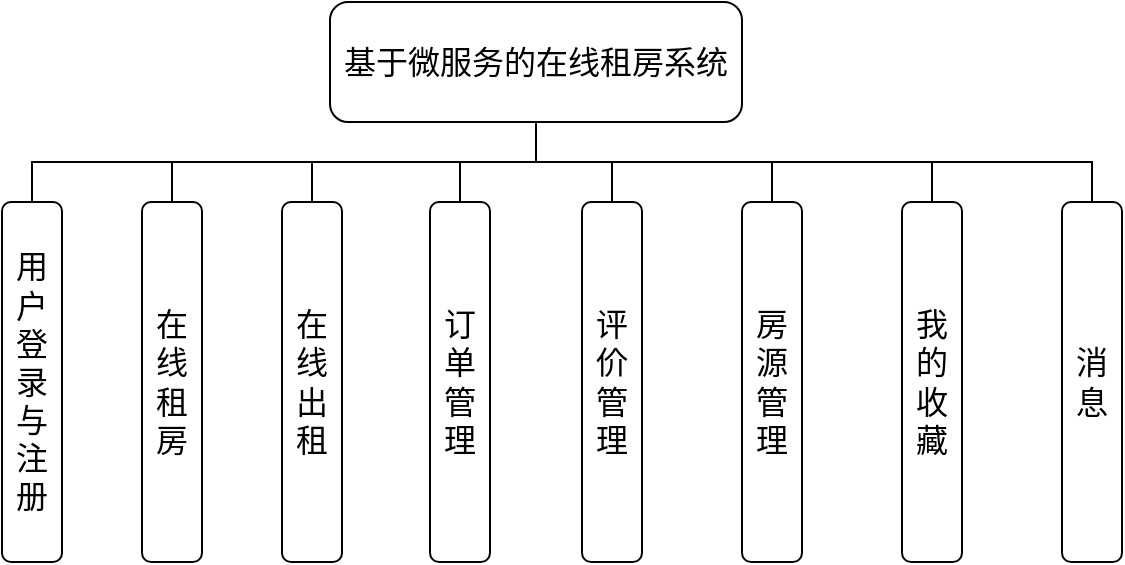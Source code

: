 <mxfile version="21.3.2" type="github" pages="7">
  <diagram name="系统功能列表" id="cun9CNynHipjSzs34nuo">
    <mxGraphModel dx="910" dy="512" grid="1" gridSize="10" guides="1" tooltips="1" connect="1" arrows="1" fold="1" page="1" pageScale="1" pageWidth="827" pageHeight="1169" math="0" shadow="0">
      <root>
        <mxCell id="0" />
        <mxCell id="1" parent="0" />
        <mxCell id="LpXPXxxJOmQsM5H7QRKT-1" value="基于微服务的在线租房系统" style="rounded=1;whiteSpace=wrap;html=1;fontSize=16;" parent="1" vertex="1">
          <mxGeometry x="364" y="40" width="206" height="60" as="geometry" />
        </mxCell>
        <mxCell id="LpXPXxxJOmQsM5H7QRKT-12" style="edgeStyle=orthogonalEdgeStyle;rounded=0;orthogonalLoop=1;jettySize=auto;html=1;exitX=0.5;exitY=0;exitDx=0;exitDy=0;entryX=0.5;entryY=1;entryDx=0;entryDy=0;endArrow=none;endFill=0;" parent="1" source="LpXPXxxJOmQsM5H7QRKT-2" target="LpXPXxxJOmQsM5H7QRKT-1" edge="1">
          <mxGeometry relative="1" as="geometry" />
        </mxCell>
        <mxCell id="LpXPXxxJOmQsM5H7QRKT-2" value="在线租房" style="rounded=1;whiteSpace=wrap;html=1;verticalAlign=middle;horizontal=1;fontStyle=0;labelPosition=center;verticalLabelPosition=middle;align=center;fontSize=16;" parent="1" vertex="1">
          <mxGeometry x="270" y="140" width="30" height="180" as="geometry" />
        </mxCell>
        <mxCell id="LpXPXxxJOmQsM5H7QRKT-16" style="edgeStyle=orthogonalEdgeStyle;rounded=0;orthogonalLoop=1;jettySize=auto;html=1;exitX=0.5;exitY=0;exitDx=0;exitDy=0;entryX=0.5;entryY=1;entryDx=0;entryDy=0;endArrow=none;endFill=0;" parent="1" source="LpXPXxxJOmQsM5H7QRKT-4" target="LpXPXxxJOmQsM5H7QRKT-1" edge="1">
          <mxGeometry relative="1" as="geometry" />
        </mxCell>
        <mxCell id="LpXPXxxJOmQsM5H7QRKT-4" value="在线出租" style="rounded=1;whiteSpace=wrap;html=1;verticalAlign=middle;horizontal=1;fontStyle=0;labelPosition=center;verticalLabelPosition=middle;align=center;fontSize=16;" parent="1" vertex="1">
          <mxGeometry x="340" y="140" width="30" height="180" as="geometry" />
        </mxCell>
        <mxCell id="LpXPXxxJOmQsM5H7QRKT-17" style="edgeStyle=orthogonalEdgeStyle;rounded=0;orthogonalLoop=1;jettySize=auto;html=1;exitX=0.5;exitY=0;exitDx=0;exitDy=0;entryX=0.5;entryY=1;entryDx=0;entryDy=0;endArrow=none;endFill=0;" parent="1" source="LpXPXxxJOmQsM5H7QRKT-5" target="LpXPXxxJOmQsM5H7QRKT-1" edge="1">
          <mxGeometry relative="1" as="geometry" />
        </mxCell>
        <mxCell id="LpXPXxxJOmQsM5H7QRKT-5" value="订单管理" style="rounded=1;whiteSpace=wrap;html=1;verticalAlign=middle;horizontal=1;fontStyle=0;labelPosition=center;verticalLabelPosition=middle;align=center;fontSize=16;" parent="1" vertex="1">
          <mxGeometry x="414" y="140" width="30" height="180" as="geometry" />
        </mxCell>
        <mxCell id="LpXPXxxJOmQsM5H7QRKT-18" style="edgeStyle=orthogonalEdgeStyle;rounded=0;orthogonalLoop=1;jettySize=auto;html=1;exitX=0.5;exitY=0;exitDx=0;exitDy=0;entryX=0.5;entryY=1;entryDx=0;entryDy=0;endArrow=none;endFill=0;" parent="1" source="LpXPXxxJOmQsM5H7QRKT-6" target="LpXPXxxJOmQsM5H7QRKT-1" edge="1">
          <mxGeometry relative="1" as="geometry" />
        </mxCell>
        <mxCell id="LpXPXxxJOmQsM5H7QRKT-6" value="评价管理" style="rounded=1;whiteSpace=wrap;html=1;verticalAlign=middle;horizontal=1;fontStyle=0;labelPosition=center;verticalLabelPosition=middle;align=center;fontSize=16;" parent="1" vertex="1">
          <mxGeometry x="490" y="140" width="30" height="180" as="geometry" />
        </mxCell>
        <mxCell id="LpXPXxxJOmQsM5H7QRKT-19" style="edgeStyle=orthogonalEdgeStyle;rounded=0;orthogonalLoop=1;jettySize=auto;html=1;exitX=0.5;exitY=0;exitDx=0;exitDy=0;entryX=0.5;entryY=1;entryDx=0;entryDy=0;endArrow=none;endFill=0;" parent="1" source="LpXPXxxJOmQsM5H7QRKT-10" target="LpXPXxxJOmQsM5H7QRKT-1" edge="1">
          <mxGeometry relative="1" as="geometry" />
        </mxCell>
        <mxCell id="LpXPXxxJOmQsM5H7QRKT-10" value="房源管理" style="rounded=1;whiteSpace=wrap;html=1;verticalAlign=middle;horizontal=1;fontStyle=0;labelPosition=center;verticalLabelPosition=middle;align=center;fontSize=16;" parent="1" vertex="1">
          <mxGeometry x="570" y="140" width="30" height="180" as="geometry" />
        </mxCell>
        <mxCell id="LpXPXxxJOmQsM5H7QRKT-20" style="edgeStyle=orthogonalEdgeStyle;rounded=0;orthogonalLoop=1;jettySize=auto;html=1;exitX=0.5;exitY=0;exitDx=0;exitDy=0;entryX=0.5;entryY=1;entryDx=0;entryDy=0;endArrow=none;endFill=0;" parent="1" source="LpXPXxxJOmQsM5H7QRKT-11" target="LpXPXxxJOmQsM5H7QRKT-1" edge="1">
          <mxGeometry relative="1" as="geometry" />
        </mxCell>
        <mxCell id="LpXPXxxJOmQsM5H7QRKT-11" value="我的收藏" style="rounded=1;whiteSpace=wrap;html=1;verticalAlign=middle;horizontal=1;fontStyle=0;labelPosition=center;verticalLabelPosition=middle;align=center;fontSize=16;" parent="1" vertex="1">
          <mxGeometry x="650" y="140" width="30" height="180" as="geometry" />
        </mxCell>
        <mxCell id="LpXPXxxJOmQsM5H7QRKT-22" style="edgeStyle=orthogonalEdgeStyle;rounded=0;orthogonalLoop=1;jettySize=auto;html=1;exitX=0.5;exitY=0;exitDx=0;exitDy=0;entryX=0.5;entryY=1;entryDx=0;entryDy=0;endArrow=none;endFill=0;" parent="1" source="LpXPXxxJOmQsM5H7QRKT-21" target="LpXPXxxJOmQsM5H7QRKT-1" edge="1">
          <mxGeometry relative="1" as="geometry" />
        </mxCell>
        <mxCell id="LpXPXxxJOmQsM5H7QRKT-21" value="消息" style="rounded=1;whiteSpace=wrap;html=1;verticalAlign=middle;horizontal=1;fontStyle=0;labelPosition=center;verticalLabelPosition=middle;align=center;fontSize=16;" parent="1" vertex="1">
          <mxGeometry x="730" y="140" width="30" height="180" as="geometry" />
        </mxCell>
        <mxCell id="E8-ef2tsmfSjULnU7rr3-3" style="edgeStyle=orthogonalEdgeStyle;rounded=0;orthogonalLoop=1;jettySize=auto;html=1;exitX=0.5;exitY=0;exitDx=0;exitDy=0;entryX=0.5;entryY=1;entryDx=0;entryDy=0;endArrow=none;endFill=0;" parent="1" source="E8-ef2tsmfSjULnU7rr3-1" target="LpXPXxxJOmQsM5H7QRKT-1" edge="1">
          <mxGeometry relative="1" as="geometry" />
        </mxCell>
        <mxCell id="E8-ef2tsmfSjULnU7rr3-1" value="用户登录与注册" style="rounded=1;whiteSpace=wrap;html=1;verticalAlign=middle;horizontal=1;fontStyle=0;labelPosition=center;verticalLabelPosition=middle;align=center;fontSize=16;" parent="1" vertex="1">
          <mxGeometry x="200" y="140" width="30" height="180" as="geometry" />
        </mxCell>
      </root>
    </mxGraphModel>
  </diagram>
  <diagram id="2as7lwIzzaQ-bB5pXrub" name="角色活动图">
    <mxGraphModel dx="910" dy="512" grid="1" gridSize="10" guides="1" tooltips="1" connect="1" arrows="1" fold="1" page="1" pageScale="1" pageWidth="827" pageHeight="1169" math="0" shadow="0">
      <root>
        <mxCell id="0" />
        <mxCell id="1" parent="0" />
        <mxCell id="-Vjvrl12GYy59nfSukNv-5" style="edgeStyle=orthogonalEdgeStyle;rounded=0;orthogonalLoop=1;jettySize=auto;html=1;exitX=1;exitY=1;exitDx=0;exitDy=0;endArrow=none;endFill=0;" parent="1" source="-Vjvrl12GYy59nfSukNv-1" edge="1">
          <mxGeometry relative="1" as="geometry">
            <mxPoint x="320" y="830" as="targetPoint" />
          </mxGeometry>
        </mxCell>
        <mxCell id="-Vjvrl12GYy59nfSukNv-6" style="edgeStyle=orthogonalEdgeStyle;rounded=0;orthogonalLoop=1;jettySize=auto;html=1;exitX=0;exitY=1;exitDx=0;exitDy=0;endArrow=none;endFill=0;" parent="1" source="-Vjvrl12GYy59nfSukNv-1" edge="1">
          <mxGeometry relative="1" as="geometry">
            <mxPoint x="130" y="830" as="targetPoint" />
          </mxGeometry>
        </mxCell>
        <mxCell id="-Vjvrl12GYy59nfSukNv-1" value="房东" style="rounded=0;whiteSpace=wrap;html=1;fontSize=16;" parent="1" vertex="1">
          <mxGeometry x="130" y="90" width="190" height="30" as="geometry" />
        </mxCell>
        <mxCell id="-Vjvrl12GYy59nfSukNv-8" style="edgeStyle=orthogonalEdgeStyle;rounded=0;orthogonalLoop=1;jettySize=auto;html=1;exitX=1;exitY=1;exitDx=0;exitDy=0;endArrow=none;endFill=0;" parent="1" source="-Vjvrl12GYy59nfSukNv-2" edge="1">
          <mxGeometry relative="1" as="geometry">
            <mxPoint x="700" y="830" as="targetPoint" />
          </mxGeometry>
        </mxCell>
        <mxCell id="-Vjvrl12GYy59nfSukNv-2" value="系统管理员" style="rounded=0;whiteSpace=wrap;html=1;fontSize=16;" parent="1" vertex="1">
          <mxGeometry x="510" y="90" width="190" height="30" as="geometry" />
        </mxCell>
        <mxCell id="-Vjvrl12GYy59nfSukNv-7" style="edgeStyle=orthogonalEdgeStyle;rounded=0;orthogonalLoop=1;jettySize=auto;html=1;exitX=1;exitY=1;exitDx=0;exitDy=0;endArrow=none;endFill=0;" parent="1" source="-Vjvrl12GYy59nfSukNv-3" edge="1">
          <mxGeometry relative="1" as="geometry">
            <mxPoint x="510" y="830" as="targetPoint" />
          </mxGeometry>
        </mxCell>
        <mxCell id="-Vjvrl12GYy59nfSukNv-3" value="租户" style="rounded=0;whiteSpace=wrap;html=1;fontSize=16;" parent="1" vertex="1">
          <mxGeometry x="320" y="90" width="190" height="30" as="geometry" />
        </mxCell>
        <mxCell id="YyrkCWXrhaajRSJGBQNj-35" style="edgeStyle=orthogonalEdgeStyle;rounded=0;orthogonalLoop=1;jettySize=auto;html=1;entryX=0.5;entryY=0;entryDx=0;entryDy=0;" parent="1" source="-Vjvrl12GYy59nfSukNv-9" target="YyrkCWXrhaajRSJGBQNj-34" edge="1">
          <mxGeometry relative="1" as="geometry" />
        </mxCell>
        <mxCell id="YyrkCWXrhaajRSJGBQNj-36" value="注册并登录" style="edgeLabel;html=1;align=center;verticalAlign=middle;resizable=0;points=[];" parent="YyrkCWXrhaajRSJGBQNj-35" vertex="1" connectable="0">
          <mxGeometry x="-0.286" y="-4" relative="1" as="geometry">
            <mxPoint x="4" y="9" as="offset" />
          </mxGeometry>
        </mxCell>
        <mxCell id="-Vjvrl12GYy59nfSukNv-9" value="" style="ellipse;whiteSpace=wrap;html=1;aspect=fixed;fillColor=#330000;" parent="1" vertex="1">
          <mxGeometry x="205" y="130" width="40" height="40" as="geometry" />
        </mxCell>
        <mxCell id="YyrkCWXrhaajRSJGBQNj-52" style="edgeStyle=orthogonalEdgeStyle;rounded=0;orthogonalLoop=1;jettySize=auto;html=1;exitX=0.5;exitY=1;exitDx=0;exitDy=0;" parent="1" source="-Vjvrl12GYy59nfSukNv-11" target="YyrkCWXrhaajRSJGBQNj-50" edge="1">
          <mxGeometry relative="1" as="geometry" />
        </mxCell>
        <mxCell id="-Vjvrl12GYy59nfSukNv-11" value="" style="ellipse;whiteSpace=wrap;html=1;aspect=fixed;fillColor=#330000;" parent="1" vertex="1">
          <mxGeometry x="585" y="130" width="40" height="40" as="geometry" />
        </mxCell>
        <mxCell id="YyrkCWXrhaajRSJGBQNj-20" value="注册并登录" style="edgeStyle=orthogonalEdgeStyle;rounded=0;orthogonalLoop=1;jettySize=auto;html=1;exitX=0.5;exitY=1;exitDx=0;exitDy=0;entryX=0.5;entryY=0;entryDx=0;entryDy=0;" parent="1" source="-Vjvrl12GYy59nfSukNv-12" target="YyrkCWXrhaajRSJGBQNj-19" edge="1">
          <mxGeometry relative="1" as="geometry" />
        </mxCell>
        <mxCell id="-Vjvrl12GYy59nfSukNv-12" value="" style="ellipse;whiteSpace=wrap;html=1;aspect=fixed;fillColor=#330000;" parent="1" vertex="1">
          <mxGeometry x="394" y="130" width="40" height="40" as="geometry" />
        </mxCell>
        <mxCell id="YyrkCWXrhaajRSJGBQNj-23" style="edgeStyle=orthogonalEdgeStyle;rounded=0;orthogonalLoop=1;jettySize=auto;html=1;exitX=0.5;exitY=1;exitDx=0;exitDy=0;entryX=0.5;entryY=0;entryDx=0;entryDy=0;" parent="1" source="YyrkCWXrhaajRSJGBQNj-19" target="YyrkCWXrhaajRSJGBQNj-22" edge="1">
          <mxGeometry relative="1" as="geometry" />
        </mxCell>
        <mxCell id="YyrkCWXrhaajRSJGBQNj-24" value="查看房源详情" style="edgeLabel;html=1;align=center;verticalAlign=middle;resizable=0;points=[];" parent="YyrkCWXrhaajRSJGBQNj-23" vertex="1" connectable="0">
          <mxGeometry x="-0.251" y="-1" relative="1" as="geometry">
            <mxPoint as="offset" />
          </mxGeometry>
        </mxCell>
        <mxCell id="YyrkCWXrhaajRSJGBQNj-37" style="edgeStyle=orthogonalEdgeStyle;rounded=0;orthogonalLoop=1;jettySize=auto;html=1;exitX=0;exitY=0.5;exitDx=0;exitDy=0;entryX=1;entryY=0.5;entryDx=0;entryDy=0;" parent="1" source="YyrkCWXrhaajRSJGBQNj-19" target="YyrkCWXrhaajRSJGBQNj-34" edge="1">
          <mxGeometry relative="1" as="geometry" />
        </mxCell>
        <mxCell id="YyrkCWXrhaajRSJGBQNj-19" value="搜索房源" style="rounded=0;whiteSpace=wrap;html=1;" parent="1" vertex="1">
          <mxGeometry x="344" y="230" width="140" height="30" as="geometry" />
        </mxCell>
        <mxCell id="YyrkCWXrhaajRSJGBQNj-27" style="edgeStyle=orthogonalEdgeStyle;rounded=0;orthogonalLoop=1;jettySize=auto;html=1;exitX=0.5;exitY=1;exitDx=0;exitDy=0;" parent="1" source="YyrkCWXrhaajRSJGBQNj-22" target="YyrkCWXrhaajRSJGBQNj-26" edge="1">
          <mxGeometry relative="1" as="geometry" />
        </mxCell>
        <mxCell id="YyrkCWXrhaajRSJGBQNj-39" style="edgeStyle=orthogonalEdgeStyle;rounded=0;orthogonalLoop=1;jettySize=auto;html=1;exitX=0;exitY=0.5;exitDx=0;exitDy=0;" parent="1" source="YyrkCWXrhaajRSJGBQNj-22" target="YyrkCWXrhaajRSJGBQNj-38" edge="1">
          <mxGeometry relative="1" as="geometry" />
        </mxCell>
        <mxCell id="YyrkCWXrhaajRSJGBQNj-22" value="预定或联系房东进行看房" style="rounded=0;whiteSpace=wrap;html=1;" parent="1" vertex="1">
          <mxGeometry x="345" y="320" width="140" height="30" as="geometry" />
        </mxCell>
        <mxCell id="YyrkCWXrhaajRSJGBQNj-30" style="edgeStyle=orthogonalEdgeStyle;rounded=0;orthogonalLoop=1;jettySize=auto;html=1;exitX=0.5;exitY=1;exitDx=0;exitDy=0;" parent="1" source="YyrkCWXrhaajRSJGBQNj-26" target="YyrkCWXrhaajRSJGBQNj-28" edge="1">
          <mxGeometry relative="1" as="geometry" />
        </mxCell>
        <mxCell id="YyrkCWXrhaajRSJGBQNj-54" style="edgeStyle=orthogonalEdgeStyle;rounded=0;orthogonalLoop=1;jettySize=auto;html=1;exitX=1;exitY=0.5;exitDx=0;exitDy=0;" parent="1" source="YyrkCWXrhaajRSJGBQNj-26" edge="1">
          <mxGeometry relative="1" as="geometry">
            <mxPoint x="530" y="415" as="targetPoint" />
          </mxGeometry>
        </mxCell>
        <mxCell id="YyrkCWXrhaajRSJGBQNj-26" value="签订租房合同" style="rounded=0;whiteSpace=wrap;html=1;" parent="1" vertex="1">
          <mxGeometry x="345" y="400" width="140" height="30" as="geometry" />
        </mxCell>
        <mxCell id="YyrkCWXrhaajRSJGBQNj-45" style="edgeStyle=orthogonalEdgeStyle;rounded=0;orthogonalLoop=1;jettySize=auto;html=1;exitX=0;exitY=0.5;exitDx=0;exitDy=0;entryX=1;entryY=0.5;entryDx=0;entryDy=0;" parent="1" source="YyrkCWXrhaajRSJGBQNj-28" target="YyrkCWXrhaajRSJGBQNj-44" edge="1">
          <mxGeometry relative="1" as="geometry" />
        </mxCell>
        <mxCell id="JRhwypHxiAzy2CF1UgP7-2" style="edgeStyle=orthogonalEdgeStyle;rounded=0;orthogonalLoop=1;jettySize=auto;html=1;exitX=0.5;exitY=1;exitDx=0;exitDy=0;" parent="1" source="YyrkCWXrhaajRSJGBQNj-28" target="JRhwypHxiAzy2CF1UgP7-1" edge="1">
          <mxGeometry relative="1" as="geometry" />
        </mxCell>
        <mxCell id="YyrkCWXrhaajRSJGBQNj-28" value="入住" style="rounded=0;whiteSpace=wrap;html=1;" parent="1" vertex="1">
          <mxGeometry x="345" y="470" width="140" height="30" as="geometry" />
        </mxCell>
        <mxCell id="YyrkCWXrhaajRSJGBQNj-48" style="edgeStyle=orthogonalEdgeStyle;rounded=0;orthogonalLoop=1;jettySize=auto;html=1;exitX=0;exitY=0.5;exitDx=0;exitDy=0;entryX=1;entryY=0.5;entryDx=0;entryDy=0;" parent="1" source="YyrkCWXrhaajRSJGBQNj-31" target="YyrkCWXrhaajRSJGBQNj-47" edge="1">
          <mxGeometry relative="1" as="geometry" />
        </mxCell>
        <mxCell id="YyrkCWXrhaajRSJGBQNj-64" style="edgeStyle=orthogonalEdgeStyle;rounded=0;orthogonalLoop=1;jettySize=auto;html=1;exitX=0.5;exitY=1;exitDx=0;exitDy=0;entryX=0.5;entryY=0;entryDx=0;entryDy=0;" parent="1" source="YyrkCWXrhaajRSJGBQNj-31" target="YyrkCWXrhaajRSJGBQNj-61" edge="1">
          <mxGeometry relative="1" as="geometry" />
        </mxCell>
        <mxCell id="YyrkCWXrhaajRSJGBQNj-69" style="edgeStyle=orthogonalEdgeStyle;rounded=0;orthogonalLoop=1;jettySize=auto;html=1;exitX=1;exitY=0.5;exitDx=0;exitDy=0;entryX=0;entryY=0.5;entryDx=0;entryDy=0;" parent="1" source="YyrkCWXrhaajRSJGBQNj-31" target="YyrkCWXrhaajRSJGBQNj-65" edge="1">
          <mxGeometry relative="1" as="geometry" />
        </mxCell>
        <mxCell id="YyrkCWXrhaajRSJGBQNj-31" value="退房" style="rounded=0;whiteSpace=wrap;html=1;" parent="1" vertex="1">
          <mxGeometry x="345" y="585" width="140" height="30" as="geometry" />
        </mxCell>
        <mxCell id="YyrkCWXrhaajRSJGBQNj-75" style="edgeStyle=orthogonalEdgeStyle;rounded=0;orthogonalLoop=1;jettySize=auto;html=1;exitX=0.5;exitY=1;exitDx=0;exitDy=0;entryX=0.5;entryY=0;entryDx=0;entryDy=0;" parent="1" source="YyrkCWXrhaajRSJGBQNj-34" target="YyrkCWXrhaajRSJGBQNj-38" edge="1">
          <mxGeometry relative="1" as="geometry" />
        </mxCell>
        <mxCell id="YyrkCWXrhaajRSJGBQNj-34" value="发布房源" style="rounded=0;whiteSpace=wrap;html=1;" parent="1" vertex="1">
          <mxGeometry x="155" y="230" width="140" height="30" as="geometry" />
        </mxCell>
        <mxCell id="YyrkCWXrhaajRSJGBQNj-42" style="edgeStyle=orthogonalEdgeStyle;rounded=0;orthogonalLoop=1;jettySize=auto;html=1;exitX=0.5;exitY=1;exitDx=0;exitDy=0;entryX=0.5;entryY=0;entryDx=0;entryDy=0;" parent="1" source="YyrkCWXrhaajRSJGBQNj-38" target="YyrkCWXrhaajRSJGBQNj-41" edge="1">
          <mxGeometry relative="1" as="geometry" />
        </mxCell>
        <mxCell id="YyrkCWXrhaajRSJGBQNj-38" value="陪同租户看房" style="rounded=0;whiteSpace=wrap;html=1;" parent="1" vertex="1">
          <mxGeometry x="155" y="320" width="140" height="30" as="geometry" />
        </mxCell>
        <mxCell id="YyrkCWXrhaajRSJGBQNj-43" style="edgeStyle=orthogonalEdgeStyle;rounded=0;orthogonalLoop=1;jettySize=auto;html=1;exitX=1;exitY=0.5;exitDx=0;exitDy=0;" parent="1" source="YyrkCWXrhaajRSJGBQNj-41" target="YyrkCWXrhaajRSJGBQNj-26" edge="1">
          <mxGeometry relative="1" as="geometry" />
        </mxCell>
        <mxCell id="YyrkCWXrhaajRSJGBQNj-46" style="edgeStyle=orthogonalEdgeStyle;rounded=0;orthogonalLoop=1;jettySize=auto;html=1;exitX=0.5;exitY=1;exitDx=0;exitDy=0;" parent="1" source="YyrkCWXrhaajRSJGBQNj-41" target="YyrkCWXrhaajRSJGBQNj-44" edge="1">
          <mxGeometry relative="1" as="geometry" />
        </mxCell>
        <mxCell id="YyrkCWXrhaajRSJGBQNj-41" value="发起租房合同" style="rounded=0;whiteSpace=wrap;html=1;" parent="1" vertex="1">
          <mxGeometry x="155" y="400" width="140" height="30" as="geometry" />
        </mxCell>
        <mxCell id="YyrkCWXrhaajRSJGBQNj-49" style="edgeStyle=orthogonalEdgeStyle;rounded=0;orthogonalLoop=1;jettySize=auto;html=1;exitX=0.5;exitY=1;exitDx=0;exitDy=0;entryX=0.5;entryY=0;entryDx=0;entryDy=0;" parent="1" source="YyrkCWXrhaajRSJGBQNj-44" target="YyrkCWXrhaajRSJGBQNj-47" edge="1">
          <mxGeometry relative="1" as="geometry" />
        </mxCell>
        <mxCell id="YyrkCWXrhaajRSJGBQNj-44" value="维护房屋和服务" style="rounded=0;whiteSpace=wrap;html=1;" parent="1" vertex="1">
          <mxGeometry x="155" y="470" width="140" height="30" as="geometry" />
        </mxCell>
        <mxCell id="YyrkCWXrhaajRSJGBQNj-57" style="edgeStyle=orthogonalEdgeStyle;rounded=0;orthogonalLoop=1;jettySize=auto;html=1;exitX=0.5;exitY=1;exitDx=0;exitDy=0;entryX=0.5;entryY=0;entryDx=0;entryDy=0;" parent="1" source="YyrkCWXrhaajRSJGBQNj-47" target="YyrkCWXrhaajRSJGBQNj-56" edge="1">
          <mxGeometry relative="1" as="geometry" />
        </mxCell>
        <mxCell id="YyrkCWXrhaajRSJGBQNj-47" value="检查房屋状况" style="rounded=0;whiteSpace=wrap;html=1;" parent="1" vertex="1">
          <mxGeometry x="155" y="585" width="140" height="30" as="geometry" />
        </mxCell>
        <mxCell id="YyrkCWXrhaajRSJGBQNj-55" style="edgeStyle=orthogonalEdgeStyle;rounded=0;orthogonalLoop=1;jettySize=auto;html=1;exitX=0.5;exitY=1;exitDx=0;exitDy=0;entryX=0.5;entryY=0;entryDx=0;entryDy=0;" parent="1" source="YyrkCWXrhaajRSJGBQNj-50" target="YyrkCWXrhaajRSJGBQNj-53" edge="1">
          <mxGeometry relative="1" as="geometry" />
        </mxCell>
        <mxCell id="YyrkCWXrhaajRSJGBQNj-50" value="维护系统运转" style="rounded=0;whiteSpace=wrap;html=1;" parent="1" vertex="1">
          <mxGeometry x="535" y="230" width="140" height="30" as="geometry" />
        </mxCell>
        <mxCell id="YyrkCWXrhaajRSJGBQNj-67" style="edgeStyle=orthogonalEdgeStyle;rounded=0;orthogonalLoop=1;jettySize=auto;html=1;exitX=0.5;exitY=1;exitDx=0;exitDy=0;" parent="1" source="YyrkCWXrhaajRSJGBQNj-53" target="YyrkCWXrhaajRSJGBQNj-65" edge="1">
          <mxGeometry relative="1" as="geometry" />
        </mxCell>
        <mxCell id="YyrkCWXrhaajRSJGBQNj-53" value="支付押金和租金" style="rounded=0;whiteSpace=wrap;html=1;" parent="1" vertex="1">
          <mxGeometry x="535" y="400" width="140" height="30" as="geometry" />
        </mxCell>
        <mxCell id="YyrkCWXrhaajRSJGBQNj-62" style="edgeStyle=orthogonalEdgeStyle;rounded=0;orthogonalLoop=1;jettySize=auto;html=1;exitX=1;exitY=0.5;exitDx=0;exitDy=0;entryX=0;entryY=0.5;entryDx=0;entryDy=0;" parent="1" source="YyrkCWXrhaajRSJGBQNj-56" target="YyrkCWXrhaajRSJGBQNj-61" edge="1">
          <mxGeometry relative="1" as="geometry" />
        </mxCell>
        <mxCell id="YyrkCWXrhaajRSJGBQNj-63" value="是" style="edgeLabel;html=1;align=center;verticalAlign=middle;resizable=0;points=[];" parent="YyrkCWXrhaajRSJGBQNj-62" vertex="1" connectable="0">
          <mxGeometry x="-0.144" relative="1" as="geometry">
            <mxPoint as="offset" />
          </mxGeometry>
        </mxCell>
        <mxCell id="YyrkCWXrhaajRSJGBQNj-76" style="edgeStyle=orthogonalEdgeStyle;rounded=0;orthogonalLoop=1;jettySize=auto;html=1;exitX=0.5;exitY=1;exitDx=0;exitDy=0;entryX=0.5;entryY=0;entryDx=0;entryDy=0;fontSize=11;" parent="1" source="YyrkCWXrhaajRSJGBQNj-56" target="YyrkCWXrhaajRSJGBQNj-58" edge="1">
          <mxGeometry relative="1" as="geometry" />
        </mxCell>
        <mxCell id="YyrkCWXrhaajRSJGBQNj-77" value="否" style="edgeLabel;html=1;align=center;verticalAlign=middle;resizable=0;points=[];" parent="YyrkCWXrhaajRSJGBQNj-76" vertex="1" connectable="0">
          <mxGeometry x="-0.229" y="-3" relative="1" as="geometry">
            <mxPoint as="offset" />
          </mxGeometry>
        </mxCell>
        <mxCell id="YyrkCWXrhaajRSJGBQNj-56" value="房屋状况是否良好" style="rhombus;whiteSpace=wrap;html=1;" parent="1" vertex="1">
          <mxGeometry x="163.13" y="650" width="123.75" height="60" as="geometry" />
        </mxCell>
        <mxCell id="YyrkCWXrhaajRSJGBQNj-79" style="edgeStyle=orthogonalEdgeStyle;rounded=0;orthogonalLoop=1;jettySize=auto;html=1;exitX=1;exitY=0.5;exitDx=0;exitDy=0;entryX=0;entryY=0.5;entryDx=0;entryDy=0;" parent="1" source="YyrkCWXrhaajRSJGBQNj-58" target="YyrkCWXrhaajRSJGBQNj-78" edge="1">
          <mxGeometry relative="1" as="geometry" />
        </mxCell>
        <mxCell id="YyrkCWXrhaajRSJGBQNj-58" value="扣留租户押金，并根据损失情况向租户索取赔偿" style="rounded=0;whiteSpace=wrap;html=1;" parent="1" vertex="1">
          <mxGeometry x="155" y="750" width="140" height="30" as="geometry" />
        </mxCell>
        <mxCell id="YyrkCWXrhaajRSJGBQNj-71" style="edgeStyle=orthogonalEdgeStyle;rounded=0;orthogonalLoop=1;jettySize=auto;html=1;exitX=1;exitY=0.5;exitDx=0;exitDy=0;" parent="1" source="YyrkCWXrhaajRSJGBQNj-61" target="YyrkCWXrhaajRSJGBQNj-70" edge="1">
          <mxGeometry relative="1" as="geometry" />
        </mxCell>
        <mxCell id="YyrkCWXrhaajRSJGBQNj-61" value="终止合同" style="rounded=0;whiteSpace=wrap;html=1;" parent="1" vertex="1">
          <mxGeometry x="345" y="665" width="140" height="30" as="geometry" />
        </mxCell>
        <mxCell id="YyrkCWXrhaajRSJGBQNj-65" value="发送退房通知给房东" style="rounded=0;whiteSpace=wrap;html=1;" parent="1" vertex="1">
          <mxGeometry x="535" y="585" width="140" height="30" as="geometry" />
        </mxCell>
        <mxCell id="YyrkCWXrhaajRSJGBQNj-74" style="edgeStyle=orthogonalEdgeStyle;rounded=0;orthogonalLoop=1;jettySize=auto;html=1;exitX=0.5;exitY=1;exitDx=0;exitDy=0;entryX=0.5;entryY=0;entryDx=0;entryDy=0;" parent="1" source="YyrkCWXrhaajRSJGBQNj-70" target="YyrkCWXrhaajRSJGBQNj-73" edge="1">
          <mxGeometry relative="1" as="geometry" />
        </mxCell>
        <mxCell id="YyrkCWXrhaajRSJGBQNj-70" value="确认退房" style="rounded=0;whiteSpace=wrap;html=1;" parent="1" vertex="1">
          <mxGeometry x="535" y="720" width="140" height="30" as="geometry" />
        </mxCell>
        <mxCell id="YyrkCWXrhaajRSJGBQNj-73" value="" style="ellipse;html=1;shape=endState;fillColor=#000000;strokeColor=#ff0000;" parent="1" vertex="1">
          <mxGeometry x="590" y="800" width="30" height="30" as="geometry" />
        </mxCell>
        <mxCell id="YyrkCWXrhaajRSJGBQNj-80" style="edgeStyle=orthogonalEdgeStyle;rounded=0;orthogonalLoop=1;jettySize=auto;html=1;entryX=0.5;entryY=1;entryDx=0;entryDy=0;" parent="1" source="YyrkCWXrhaajRSJGBQNj-78" target="YyrkCWXrhaajRSJGBQNj-61" edge="1">
          <mxGeometry relative="1" as="geometry" />
        </mxCell>
        <mxCell id="YyrkCWXrhaajRSJGBQNj-78" value="完成赔偿" style="rounded=0;whiteSpace=wrap;html=1;" parent="1" vertex="1">
          <mxGeometry x="345" y="750" width="140" height="30" as="geometry" />
        </mxCell>
        <mxCell id="JRhwypHxiAzy2CF1UgP7-3" style="edgeStyle=orthogonalEdgeStyle;rounded=0;orthogonalLoop=1;jettySize=auto;html=1;exitX=0.5;exitY=1;exitDx=0;exitDy=0;entryX=0.5;entryY=0;entryDx=0;entryDy=0;" parent="1" source="JRhwypHxiAzy2CF1UgP7-1" target="YyrkCWXrhaajRSJGBQNj-31" edge="1">
          <mxGeometry relative="1" as="geometry" />
        </mxCell>
        <mxCell id="JRhwypHxiAzy2CF1UgP7-1" value="进行入住评价" style="rounded=0;whiteSpace=wrap;html=1;" parent="1" vertex="1">
          <mxGeometry x="345" y="530" width="140" height="30" as="geometry" />
        </mxCell>
      </root>
    </mxGraphModel>
  </diagram>
  <diagram id="taG42dbcglome1s8PH82" name="平台整体活动图">
    <mxGraphModel dx="910" dy="512" grid="1" gridSize="10" guides="1" tooltips="1" connect="1" arrows="1" fold="1" page="1" pageScale="1" pageWidth="827" pageHeight="1169" math="0" shadow="0">
      <root>
        <mxCell id="0" />
        <mxCell id="1" parent="0" />
        <mxCell id="nomF3rIlawDrn1ZT1bVx-1" value="&lt;p class=&quot;MsoNormal&quot;&gt;&lt;br&gt;&lt;/p&gt;" style="rounded=0;whiteSpace=wrap;html=1;" parent="1" vertex="1">
          <mxGeometry x="113" y="50" width="627" height="850" as="geometry" />
        </mxCell>
        <mxCell id="nomF3rIlawDrn1ZT1bVx-2" value="租房平台" style="text;html=1;strokeColor=none;fillColor=none;align=center;verticalAlign=middle;whiteSpace=wrap;rounded=0;fontSize=16;" parent="1" vertex="1">
          <mxGeometry x="359" y="50" width="110" height="30" as="geometry" />
        </mxCell>
        <mxCell id="IfTPA5UIzn82qVelZTmo-5" style="rounded=0;orthogonalLoop=1;jettySize=auto;html=1;exitX=1;exitY=0.333;exitDx=0;exitDy=0;exitPerimeter=0;entryX=0;entryY=0.5;entryDx=0;entryDy=0;" parent="1" source="nomF3rIlawDrn1ZT1bVx-4" target="nomF3rIlawDrn1ZT1bVx-34" edge="1">
          <mxGeometry relative="1" as="geometry" />
        </mxCell>
        <mxCell id="IfTPA5UIzn82qVelZTmo-6" style="rounded=0;orthogonalLoop=1;jettySize=auto;html=1;entryX=0;entryY=0.5;entryDx=0;entryDy=0;" parent="1" target="nomF3rIlawDrn1ZT1bVx-35" edge="1">
          <mxGeometry relative="1" as="geometry">
            <mxPoint x="60" y="240" as="sourcePoint" />
          </mxGeometry>
        </mxCell>
        <mxCell id="IfTPA5UIzn82qVelZTmo-8" style="rounded=0;orthogonalLoop=1;jettySize=auto;html=1;entryX=0;entryY=0.5;entryDx=0;entryDy=0;" parent="1" target="IfTPA5UIzn82qVelZTmo-7" edge="1">
          <mxGeometry relative="1" as="geometry">
            <mxPoint x="60" y="240" as="sourcePoint" />
          </mxGeometry>
        </mxCell>
        <mxCell id="IfTPA5UIzn82qVelZTmo-9" style="rounded=0;orthogonalLoop=1;jettySize=auto;html=1;exitX=1;exitY=0.333;exitDx=0;exitDy=0;exitPerimeter=0;entryX=0;entryY=0.5;entryDx=0;entryDy=0;" parent="1" source="nomF3rIlawDrn1ZT1bVx-4" target="nomF3rIlawDrn1ZT1bVx-38" edge="1">
          <mxGeometry relative="1" as="geometry" />
        </mxCell>
        <mxCell id="IfTPA5UIzn82qVelZTmo-10" style="rounded=0;orthogonalLoop=1;jettySize=auto;html=1;exitX=1;exitY=0.333;exitDx=0;exitDy=0;exitPerimeter=0;entryX=0;entryY=0.5;entryDx=0;entryDy=0;" parent="1" source="nomF3rIlawDrn1ZT1bVx-4" target="IfTPA5UIzn82qVelZTmo-1" edge="1">
          <mxGeometry relative="1" as="geometry" />
        </mxCell>
        <mxCell id="IfTPA5UIzn82qVelZTmo-11" style="rounded=0;orthogonalLoop=1;jettySize=auto;html=1;entryX=0;entryY=0.5;entryDx=0;entryDy=0;" parent="1" target="IfTPA5UIzn82qVelZTmo-2" edge="1">
          <mxGeometry relative="1" as="geometry">
            <mxPoint x="60" y="240" as="sourcePoint" />
          </mxGeometry>
        </mxCell>
        <mxCell id="nomF3rIlawDrn1ZT1bVx-4" value="房东" style="shape=umlActor;verticalLabelPosition=bottom;verticalAlign=top;html=1;outlineConnect=0;" parent="1" vertex="1">
          <mxGeometry x="30" y="220" width="30" height="60" as="geometry" />
        </mxCell>
        <mxCell id="IfTPA5UIzn82qVelZTmo-52" style="rounded=0;orthogonalLoop=1;jettySize=auto;html=1;exitX=0;exitY=0.333;exitDx=0;exitDy=0;exitPerimeter=0;entryX=1;entryY=0.5;entryDx=0;entryDy=0;" parent="1" source="nomF3rIlawDrn1ZT1bVx-26" target="IfTPA5UIzn82qVelZTmo-38" edge="1">
          <mxGeometry relative="1" as="geometry" />
        </mxCell>
        <mxCell id="IfTPA5UIzn82qVelZTmo-53" style="rounded=0;orthogonalLoop=1;jettySize=auto;html=1;exitX=0;exitY=0.333;exitDx=0;exitDy=0;exitPerimeter=0;entryX=1;entryY=0.667;entryDx=0;entryDy=0;entryPerimeter=0;" parent="1" source="nomF3rIlawDrn1ZT1bVx-26" target="IfTPA5UIzn82qVelZTmo-41" edge="1">
          <mxGeometry relative="1" as="geometry" />
        </mxCell>
        <mxCell id="IfTPA5UIzn82qVelZTmo-54" style="rounded=0;orthogonalLoop=1;jettySize=auto;html=1;exitX=0;exitY=0.333;exitDx=0;exitDy=0;exitPerimeter=0;entryX=1;entryY=0.5;entryDx=0;entryDy=0;" parent="1" source="nomF3rIlawDrn1ZT1bVx-26" target="IfTPA5UIzn82qVelZTmo-42" edge="1">
          <mxGeometry relative="1" as="geometry" />
        </mxCell>
        <mxCell id="IfTPA5UIzn82qVelZTmo-55" style="rounded=0;orthogonalLoop=1;jettySize=auto;html=1;exitX=0;exitY=0.333;exitDx=0;exitDy=0;exitPerimeter=0;entryX=1;entryY=0.5;entryDx=0;entryDy=0;" parent="1" source="nomF3rIlawDrn1ZT1bVx-26" target="IfTPA5UIzn82qVelZTmo-43" edge="1">
          <mxGeometry relative="1" as="geometry" />
        </mxCell>
        <mxCell id="IfTPA5UIzn82qVelZTmo-56" style="rounded=0;orthogonalLoop=1;jettySize=auto;html=1;exitX=0;exitY=0.333;exitDx=0;exitDy=0;exitPerimeter=0;entryX=1;entryY=0.5;entryDx=0;entryDy=0;" parent="1" source="nomF3rIlawDrn1ZT1bVx-26" target="IfTPA5UIzn82qVelZTmo-45" edge="1">
          <mxGeometry relative="1" as="geometry" />
        </mxCell>
        <mxCell id="IfTPA5UIzn82qVelZTmo-57" style="rounded=0;orthogonalLoop=1;jettySize=auto;html=1;exitX=0;exitY=0.333;exitDx=0;exitDy=0;exitPerimeter=0;entryX=1;entryY=0.5;entryDx=0;entryDy=0;" parent="1" source="nomF3rIlawDrn1ZT1bVx-26" target="IfTPA5UIzn82qVelZTmo-44" edge="1">
          <mxGeometry relative="1" as="geometry" />
        </mxCell>
        <mxCell id="IfTPA5UIzn82qVelZTmo-58" style="rounded=0;orthogonalLoop=1;jettySize=auto;html=1;exitX=0;exitY=0.333;exitDx=0;exitDy=0;exitPerimeter=0;entryX=1;entryY=0.5;entryDx=0;entryDy=0;" parent="1" source="nomF3rIlawDrn1ZT1bVx-26" target="IfTPA5UIzn82qVelZTmo-46" edge="1">
          <mxGeometry relative="1" as="geometry" />
        </mxCell>
        <mxCell id="IfTPA5UIzn82qVelZTmo-59" style="rounded=0;orthogonalLoop=1;jettySize=auto;html=1;exitX=0;exitY=0.333;exitDx=0;exitDy=0;exitPerimeter=0;entryX=1;entryY=0.5;entryDx=0;entryDy=0;" parent="1" source="nomF3rIlawDrn1ZT1bVx-26" target="IfTPA5UIzn82qVelZTmo-47" edge="1">
          <mxGeometry relative="1" as="geometry" />
        </mxCell>
        <mxCell id="IfTPA5UIzn82qVelZTmo-60" style="rounded=0;orthogonalLoop=1;jettySize=auto;html=1;exitX=0;exitY=0.333;exitDx=0;exitDy=0;exitPerimeter=0;entryX=1;entryY=0.5;entryDx=0;entryDy=0;" parent="1" source="nomF3rIlawDrn1ZT1bVx-26" target="IfTPA5UIzn82qVelZTmo-51" edge="1">
          <mxGeometry relative="1" as="geometry" />
        </mxCell>
        <mxCell id="IfTPA5UIzn82qVelZTmo-61" style="rounded=0;orthogonalLoop=1;jettySize=auto;html=1;exitX=0;exitY=0.333;exitDx=0;exitDy=0;exitPerimeter=0;entryX=1;entryY=0.5;entryDx=0;entryDy=0;" parent="1" source="nomF3rIlawDrn1ZT1bVx-26" target="IfTPA5UIzn82qVelZTmo-49" edge="1">
          <mxGeometry relative="1" as="geometry" />
        </mxCell>
        <mxCell id="nomF3rIlawDrn1ZT1bVx-26" value="租户" style="shape=umlActor;verticalLabelPosition=bottom;verticalAlign=top;html=1;outlineConnect=0;" parent="1" vertex="1">
          <mxGeometry x="780" y="220" width="30" height="60" as="geometry" />
        </mxCell>
        <mxCell id="nomF3rIlawDrn1ZT1bVx-34" value="&lt;p class=&quot;MsoNormal&quot;&gt;&lt;font face=&quot;宋体&quot;&gt;发布房源信息&lt;/font&gt;&lt;/p&gt;" style="ellipse;whiteSpace=wrap;html=1;" parent="1" vertex="1">
          <mxGeometry x="200" y="90" width="110" height="60" as="geometry" />
        </mxCell>
        <mxCell id="nomF3rIlawDrn1ZT1bVx-35" value="&lt;p class=&quot;MsoNormal&quot;&gt;&lt;font face=&quot;宋体&quot;&gt;接收租户预定或联系&lt;/font&gt;&lt;/p&gt;" style="ellipse;whiteSpace=wrap;html=1;" parent="1" vertex="1">
          <mxGeometry x="249" y="230" width="110" height="60" as="geometry" />
        </mxCell>
        <mxCell id="nomF3rIlawDrn1ZT1bVx-38" value="&lt;p class=&quot;MsoNormal&quot;&gt;&lt;font face=&quot;宋体&quot;&gt;签订合同&lt;/font&gt;&lt;/p&gt;" style="ellipse;whiteSpace=wrap;html=1;" parent="1" vertex="1">
          <mxGeometry x="270" y="300" width="110" height="60" as="geometry" />
        </mxCell>
        <mxCell id="IfTPA5UIzn82qVelZTmo-1" value="&lt;p class=&quot;MsoNormal&quot;&gt;&lt;font face=&quot;宋体&quot;&gt;提供房屋和服务&lt;/font&gt;&lt;/p&gt;" style="ellipse;whiteSpace=wrap;html=1;" parent="1" vertex="1">
          <mxGeometry x="260" y="370" width="110" height="60" as="geometry" />
        </mxCell>
        <mxCell id="IfTPA5UIzn82qVelZTmo-2" value="&lt;p class=&quot;MsoNormal&quot;&gt;&lt;font face=&quot;宋体&quot;&gt;订单管理&lt;/font&gt;&lt;/p&gt;" style="ellipse;whiteSpace=wrap;html=1;" parent="1" vertex="1">
          <mxGeometry x="220" y="430" width="110" height="60" as="geometry" />
        </mxCell>
        <mxCell id="IfTPA5UIzn82qVelZTmo-12" style="rounded=0;orthogonalLoop=1;jettySize=auto;html=1;exitX=0;exitY=0.5;exitDx=0;exitDy=0;endArrow=none;endFill=0;startArrow=classic;startFill=1;" parent="1" source="IfTPA5UIzn82qVelZTmo-3" edge="1">
          <mxGeometry relative="1" as="geometry">
            <mxPoint x="60" y="240.0" as="targetPoint" />
          </mxGeometry>
        </mxCell>
        <mxCell id="IfTPA5UIzn82qVelZTmo-3" value="&lt;p class=&quot;MsoNormal&quot;&gt;&lt;font face=&quot;宋体&quot;&gt;维护房屋和服务&lt;/font&gt;&lt;/p&gt;" style="ellipse;whiteSpace=wrap;html=1;" parent="1" vertex="1">
          <mxGeometry x="190" y="500" width="110" height="60" as="geometry" />
        </mxCell>
        <mxCell id="IfTPA5UIzn82qVelZTmo-13" style="rounded=0;orthogonalLoop=1;jettySize=auto;html=1;exitX=0;exitY=0.5;exitDx=0;exitDy=0;startArrow=classic;startFill=1;endArrow=none;endFill=0;" parent="1" source="IfTPA5UIzn82qVelZTmo-4" edge="1">
          <mxGeometry relative="1" as="geometry">
            <mxPoint x="60" y="240.0" as="targetPoint" />
          </mxGeometry>
        </mxCell>
        <mxCell id="IfTPA5UIzn82qVelZTmo-4" value="&lt;p class=&quot;MsoNormal&quot;&gt;&lt;font face=&quot;宋体&quot;&gt;处理退房事宜&lt;/font&gt;&lt;/p&gt;" style="ellipse;whiteSpace=wrap;html=1;" parent="1" vertex="1">
          <mxGeometry x="170" y="570" width="110" height="60" as="geometry" />
        </mxCell>
        <mxCell id="IfTPA5UIzn82qVelZTmo-7" value="&lt;p class=&quot;MsoNormal&quot;&gt;&lt;font face=&quot;宋体&quot;&gt;修改房源信息&lt;/font&gt;&lt;/p&gt;" style="ellipse;whiteSpace=wrap;html=1;" parent="1" vertex="1">
          <mxGeometry x="230" y="160" width="110" height="60" as="geometry" />
        </mxCell>
        <mxCell id="IfTPA5UIzn82qVelZTmo-31" style="rounded=0;orthogonalLoop=1;jettySize=auto;html=1;exitX=0.5;exitY=0;exitDx=0;exitDy=0;exitPerimeter=0;entryX=1;entryY=0.5;entryDx=0;entryDy=0;" parent="1" source="IfTPA5UIzn82qVelZTmo-16" target="IfTPA5UIzn82qVelZTmo-17" edge="1">
          <mxGeometry relative="1" as="geometry" />
        </mxCell>
        <mxCell id="IfTPA5UIzn82qVelZTmo-32" style="rounded=0;orthogonalLoop=1;jettySize=auto;html=1;exitX=0.5;exitY=0;exitDx=0;exitDy=0;exitPerimeter=0;entryX=1;entryY=1;entryDx=0;entryDy=0;" parent="1" source="IfTPA5UIzn82qVelZTmo-16" target="IfTPA5UIzn82qVelZTmo-20" edge="1">
          <mxGeometry relative="1" as="geometry" />
        </mxCell>
        <mxCell id="IfTPA5UIzn82qVelZTmo-33" style="rounded=0;orthogonalLoop=1;jettySize=auto;html=1;exitX=0.5;exitY=0;exitDx=0;exitDy=0;exitPerimeter=0;entryX=0.5;entryY=1;entryDx=0;entryDy=0;" parent="1" source="IfTPA5UIzn82qVelZTmo-16" target="IfTPA5UIzn82qVelZTmo-21" edge="1">
          <mxGeometry relative="1" as="geometry" />
        </mxCell>
        <mxCell id="IfTPA5UIzn82qVelZTmo-34" style="rounded=0;orthogonalLoop=1;jettySize=auto;html=1;exitX=0.5;exitY=0;exitDx=0;exitDy=0;exitPerimeter=0;entryX=0.5;entryY=1;entryDx=0;entryDy=0;" parent="1" source="IfTPA5UIzn82qVelZTmo-16" target="IfTPA5UIzn82qVelZTmo-22" edge="1">
          <mxGeometry relative="1" as="geometry" />
        </mxCell>
        <mxCell id="IfTPA5UIzn82qVelZTmo-35" style="rounded=0;orthogonalLoop=1;jettySize=auto;html=1;exitX=0.5;exitY=0;exitDx=0;exitDy=0;exitPerimeter=0;entryX=0.5;entryY=1;entryDx=0;entryDy=0;" parent="1" source="IfTPA5UIzn82qVelZTmo-16" target="IfTPA5UIzn82qVelZTmo-23" edge="1">
          <mxGeometry relative="1" as="geometry" />
        </mxCell>
        <mxCell id="IfTPA5UIzn82qVelZTmo-36" style="rounded=0;orthogonalLoop=1;jettySize=auto;html=1;exitX=0.5;exitY=0;exitDx=0;exitDy=0;exitPerimeter=0;entryX=0;entryY=0.5;entryDx=0;entryDy=0;" parent="1" source="IfTPA5UIzn82qVelZTmo-16" target="IfTPA5UIzn82qVelZTmo-24" edge="1">
          <mxGeometry relative="1" as="geometry" />
        </mxCell>
        <mxCell id="IfTPA5UIzn82qVelZTmo-37" style="rounded=0;orthogonalLoop=1;jettySize=auto;html=1;exitX=0.5;exitY=0;exitDx=0;exitDy=0;exitPerimeter=0;entryX=0;entryY=0.5;entryDx=0;entryDy=0;" parent="1" source="IfTPA5UIzn82qVelZTmo-16" target="IfTPA5UIzn82qVelZTmo-25" edge="1">
          <mxGeometry relative="1" as="geometry" />
        </mxCell>
        <mxCell id="IfTPA5UIzn82qVelZTmo-16" value="系统管理员" style="shape=umlActor;verticalLabelPosition=bottom;verticalAlign=top;html=1;outlineConnect=0;" parent="1" vertex="1">
          <mxGeometry x="430" y="910" width="30" height="60" as="geometry" />
        </mxCell>
        <mxCell id="IfTPA5UIzn82qVelZTmo-17" value="&lt;p class=&quot;MsoNormal&quot;&gt;&lt;font face=&quot;宋体&quot;&gt;系统维护&lt;/font&gt;&lt;/p&gt;" style="ellipse;whiteSpace=wrap;html=1;" parent="1" vertex="1">
          <mxGeometry x="113" y="800" width="110" height="60" as="geometry" />
        </mxCell>
        <mxCell id="IfTPA5UIzn82qVelZTmo-20" value="&lt;p class=&quot;MsoNormal&quot;&gt;&lt;font face=&quot;宋体&quot;&gt;数据备份和恢复&lt;/font&gt;&lt;/p&gt;" style="ellipse;whiteSpace=wrap;html=1;" parent="1" vertex="1">
          <mxGeometry x="160" y="720" width="110" height="60" as="geometry" />
        </mxCell>
        <mxCell id="IfTPA5UIzn82qVelZTmo-21" value="&lt;p class=&quot;MsoNormal&quot;&gt;&lt;font face=&quot;宋体&quot;&gt;用户管理&lt;/font&gt;&lt;/p&gt;" style="ellipse;whiteSpace=wrap;html=1;" parent="1" vertex="1">
          <mxGeometry x="260" y="670" width="110" height="60" as="geometry" />
        </mxCell>
        <mxCell id="IfTPA5UIzn82qVelZTmo-22" value="&lt;p class=&quot;MsoNormal&quot;&gt;&lt;font face=&quot;宋体&quot;&gt;系统更新和升级&lt;/font&gt;&lt;/p&gt;" style="ellipse;whiteSpace=wrap;html=1;" parent="1" vertex="1">
          <mxGeometry x="371.5" y="650" width="110" height="60" as="geometry" />
        </mxCell>
        <mxCell id="IfTPA5UIzn82qVelZTmo-23" value="&lt;p class=&quot;MsoNormal&quot;&gt;&lt;font face=&quot;宋体&quot;&gt;安全管理&lt;/font&gt;&lt;/p&gt;" style="ellipse;whiteSpace=wrap;html=1;" parent="1" vertex="1">
          <mxGeometry x="500" y="670" width="110" height="60" as="geometry" />
        </mxCell>
        <mxCell id="IfTPA5UIzn82qVelZTmo-24" value="&lt;p class=&quot;MsoNormal&quot;&gt;&lt;font face=&quot;宋体&quot;&gt;统计分析&lt;/font&gt;&lt;/p&gt;" style="ellipse;whiteSpace=wrap;html=1;" parent="1" vertex="1">
          <mxGeometry x="591.5" y="730" width="110" height="60" as="geometry" />
        </mxCell>
        <mxCell id="IfTPA5UIzn82qVelZTmo-25" value="&lt;p class=&quot;MsoNormal&quot;&gt;&lt;font face=&quot;宋体&quot;&gt;技术支持&lt;/font&gt;&lt;/p&gt;" style="ellipse;whiteSpace=wrap;html=1;" parent="1" vertex="1">
          <mxGeometry x="610" y="800" width="110" height="60" as="geometry" />
        </mxCell>
        <mxCell id="IfTPA5UIzn82qVelZTmo-38" value="&lt;p class=&quot;MsoNormal&quot;&gt;&lt;font face=&quot;宋体&quot;&gt;搜索房源&lt;/font&gt;&lt;/p&gt;" style="ellipse;whiteSpace=wrap;html=1;" parent="1" vertex="1">
          <mxGeometry x="520" y="60" width="110" height="60" as="geometry" />
        </mxCell>
        <mxCell id="IfTPA5UIzn82qVelZTmo-41" value="&lt;p class=&quot;MsoNormal&quot;&gt;&lt;font face=&quot;宋体&quot;&gt;收藏房源&lt;/font&gt;&lt;/p&gt;" style="ellipse;whiteSpace=wrap;html=1;" parent="1" vertex="1">
          <mxGeometry x="480" y="120" width="110" height="60" as="geometry" />
        </mxCell>
        <mxCell id="IfTPA5UIzn82qVelZTmo-42" value="&lt;p class=&quot;MsoNormal&quot;&gt;&lt;font face=&quot;宋体&quot;&gt;查看房源详情&lt;/font&gt;&lt;/p&gt;" style="ellipse;whiteSpace=wrap;html=1;" parent="1" vertex="1">
          <mxGeometry x="450" y="180" width="110" height="60" as="geometry" />
        </mxCell>
        <mxCell id="IfTPA5UIzn82qVelZTmo-43" value="&lt;p class=&quot;MsoNormal&quot;&gt;&lt;font face=&quot;宋体&quot;&gt;预定或联系房东进行看房&lt;/font&gt;&lt;/p&gt;" style="ellipse;whiteSpace=wrap;html=1;" parent="1" vertex="1">
          <mxGeometry x="440" y="250" width="110" height="60" as="geometry" />
        </mxCell>
        <mxCell id="IfTPA5UIzn82qVelZTmo-44" value="&lt;p class=&quot;MsoNormal&quot;&gt;&lt;font face=&quot;宋体&quot;&gt;签订合同&lt;/font&gt;&lt;/p&gt;" style="ellipse;whiteSpace=wrap;html=1;" parent="1" vertex="1">
          <mxGeometry x="410" y="320" width="110" height="60" as="geometry" />
        </mxCell>
        <mxCell id="IfTPA5UIzn82qVelZTmo-45" value="&lt;p class=&quot;MsoNormal&quot;&gt;&lt;font face=&quot;宋体&quot;&gt;办理入住&lt;/font&gt;&lt;/p&gt;" style="ellipse;whiteSpace=wrap;html=1;" parent="1" vertex="1">
          <mxGeometry x="450" y="385" width="110" height="60" as="geometry" />
        </mxCell>
        <mxCell id="IfTPA5UIzn82qVelZTmo-46" value="&lt;p class=&quot;MsoNormal&quot;&gt;&lt;font face=&quot;宋体&quot;&gt;问题反映&lt;/font&gt;&lt;/p&gt;" style="ellipse;whiteSpace=wrap;html=1;" parent="1" vertex="1">
          <mxGeometry x="481.5" y="450" width="110" height="60" as="geometry" />
        </mxCell>
        <mxCell id="IfTPA5UIzn82qVelZTmo-47" value="&lt;p class=&quot;MsoNormal&quot;&gt;&lt;font face=&quot;宋体&quot;&gt;退房&lt;/font&gt;&lt;/p&gt;" style="ellipse;whiteSpace=wrap;html=1;" parent="1" vertex="1">
          <mxGeometry x="520" y="510" width="110" height="60" as="geometry" />
        </mxCell>
        <mxCell id="IfTPA5UIzn82qVelZTmo-49" value="&lt;p class=&quot;MsoNormal&quot;&gt;&lt;font face=&quot;宋体&quot;&gt;评论管理&lt;/font&gt;&lt;/p&gt;" style="ellipse;whiteSpace=wrap;html=1;" parent="1" vertex="1">
          <mxGeometry x="600" y="630" width="110" height="60" as="geometry" />
        </mxCell>
        <mxCell id="IfTPA5UIzn82qVelZTmo-51" value="&lt;p class=&quot;MsoNormal&quot;&gt;&lt;font face=&quot;宋体&quot;&gt;订单管理&lt;/font&gt;&lt;/p&gt;" style="ellipse;whiteSpace=wrap;html=1;" parent="1" vertex="1">
          <mxGeometry x="550" y="570" width="110" height="60" as="geometry" />
        </mxCell>
      </root>
    </mxGraphModel>
  </diagram>
  <diagram id="Ldp1yA43ETmZAkiRAXF6" name="角色权限管理活动图">
    <mxGraphModel dx="910" dy="512" grid="1" gridSize="10" guides="1" tooltips="1" connect="1" arrows="1" fold="1" page="1" pageScale="1" pageWidth="827" pageHeight="1169" math="0" shadow="0">
      <root>
        <mxCell id="0" />
        <mxCell id="1" parent="0" />
        <mxCell id="4LTtVE4Q13p4qdibNIED-1" value="" style="ellipse;html=1;shape=endState;fillColor=#000000;strokeColor=#ff0000;" vertex="1" parent="1">
          <mxGeometry x="240" y="570" width="30" height="30" as="geometry" />
        </mxCell>
        <mxCell id="3ZWPg-UFfzDZD99c9QlC-27" style="edgeStyle=orthogonalEdgeStyle;rounded=0;orthogonalLoop=1;jettySize=auto;html=1;exitX=0.5;exitY=1;exitDx=0;exitDy=0;entryX=0.5;entryY=0;entryDx=0;entryDy=0;" edge="1" parent="1" source="3ZWPg-UFfzDZD99c9QlC-1" target="3ZWPg-UFfzDZD99c9QlC-3">
          <mxGeometry relative="1" as="geometry" />
        </mxCell>
        <mxCell id="3ZWPg-UFfzDZD99c9QlC-1" value="" style="ellipse;whiteSpace=wrap;html=1;aspect=fixed;fillColor=#330000;" vertex="1" parent="1">
          <mxGeometry x="240" y="230" width="30" height="30" as="geometry" />
        </mxCell>
        <mxCell id="3ZWPg-UFfzDZD99c9QlC-24" style="edgeStyle=orthogonalEdgeStyle;rounded=0;orthogonalLoop=1;jettySize=auto;html=1;exitX=0.5;exitY=1;exitDx=0;exitDy=0;" edge="1" parent="1" source="3ZWPg-UFfzDZD99c9QlC-3" target="3ZWPg-UFfzDZD99c9QlC-5">
          <mxGeometry relative="1" as="geometry" />
        </mxCell>
        <mxCell id="3ZWPg-UFfzDZD99c9QlC-3" value="平台管理员" style="rounded=0;whiteSpace=wrap;html=1;" vertex="1" parent="1">
          <mxGeometry x="187.5" y="280" width="135" height="30" as="geometry" />
        </mxCell>
        <mxCell id="3ZWPg-UFfzDZD99c9QlC-25" style="edgeStyle=orthogonalEdgeStyle;rounded=0;orthogonalLoop=1;jettySize=auto;html=1;exitX=0.5;exitY=1;exitDx=0;exitDy=0;entryX=0.5;entryY=0;entryDx=0;entryDy=0;" edge="1" parent="1" source="3ZWPg-UFfzDZD99c9QlC-5" target="3ZWPg-UFfzDZD99c9QlC-6">
          <mxGeometry relative="1" as="geometry" />
        </mxCell>
        <mxCell id="3ZWPg-UFfzDZD99c9QlC-5" value="添加菜单" style="rounded=1;whiteSpace=wrap;html=1;" vertex="1" parent="1">
          <mxGeometry x="187.5" y="330" width="135" height="30" as="geometry" />
        </mxCell>
        <mxCell id="3ZWPg-UFfzDZD99c9QlC-10" style="edgeStyle=orthogonalEdgeStyle;rounded=0;orthogonalLoop=1;jettySize=auto;html=1;exitX=0.5;exitY=1;exitDx=0;exitDy=0;" edge="1" parent="1" source="3ZWPg-UFfzDZD99c9QlC-6" target="3ZWPg-UFfzDZD99c9QlC-9">
          <mxGeometry relative="1" as="geometry" />
        </mxCell>
        <mxCell id="3ZWPg-UFfzDZD99c9QlC-6" value="添加角色" style="rounded=1;whiteSpace=wrap;html=1;" vertex="1" parent="1">
          <mxGeometry x="187.5" y="380" width="135" height="30" as="geometry" />
        </mxCell>
        <mxCell id="3ZWPg-UFfzDZD99c9QlC-18" style="edgeStyle=orthogonalEdgeStyle;rounded=0;orthogonalLoop=1;jettySize=auto;html=1;exitX=0.5;exitY=1;exitDx=0;exitDy=0;" edge="1" parent="1" source="3ZWPg-UFfzDZD99c9QlC-9" target="3ZWPg-UFfzDZD99c9QlC-16">
          <mxGeometry relative="1" as="geometry" />
        </mxCell>
        <mxCell id="3ZWPg-UFfzDZD99c9QlC-19" value="是" style="edgeLabel;html=1;align=center;verticalAlign=middle;resizable=0;points=[];" vertex="1" connectable="0" parent="3ZWPg-UFfzDZD99c9QlC-18">
          <mxGeometry x="-0.249" relative="1" as="geometry">
            <mxPoint as="offset" />
          </mxGeometry>
        </mxCell>
        <mxCell id="3ZWPg-UFfzDZD99c9QlC-22" style="edgeStyle=orthogonalEdgeStyle;rounded=0;orthogonalLoop=1;jettySize=auto;html=1;exitX=1;exitY=0.5;exitDx=0;exitDy=0;entryX=1;entryY=0.5;entryDx=0;entryDy=0;" edge="1" parent="1" source="3ZWPg-UFfzDZD99c9QlC-9" target="3ZWPg-UFfzDZD99c9QlC-6">
          <mxGeometry relative="1" as="geometry" />
        </mxCell>
        <mxCell id="3ZWPg-UFfzDZD99c9QlC-23" value="否" style="edgeLabel;html=1;align=center;verticalAlign=middle;resizable=0;points=[];" vertex="1" connectable="0" parent="3ZWPg-UFfzDZD99c9QlC-22">
          <mxGeometry x="0.356" y="-3" relative="1" as="geometry">
            <mxPoint as="offset" />
          </mxGeometry>
        </mxCell>
        <mxCell id="3ZWPg-UFfzDZD99c9QlC-9" value="角色存在" style="rhombus;whiteSpace=wrap;html=1;" vertex="1" parent="1">
          <mxGeometry x="197.5" y="430" width="115" height="50" as="geometry" />
        </mxCell>
        <mxCell id="3ZWPg-UFfzDZD99c9QlC-29" style="edgeStyle=orthogonalEdgeStyle;rounded=0;orthogonalLoop=1;jettySize=auto;html=1;exitX=0.5;exitY=1;exitDx=0;exitDy=0;entryX=0.5;entryY=0;entryDx=0;entryDy=0;" edge="1" parent="1" source="3ZWPg-UFfzDZD99c9QlC-16" target="4LTtVE4Q13p4qdibNIED-1">
          <mxGeometry relative="1" as="geometry" />
        </mxCell>
        <mxCell id="3ZWPg-UFfzDZD99c9QlC-16" value="分配菜单" style="rounded=1;whiteSpace=wrap;html=1;" vertex="1" parent="1">
          <mxGeometry x="187.5" y="520" width="135" height="30" as="geometry" />
        </mxCell>
      </root>
    </mxGraphModel>
  </diagram>
  <diagram id="cvC4eEsaItPZrSk8pNwJ" name="角色权限管理用例图">
    <mxGraphModel dx="910" dy="512" grid="1" gridSize="10" guides="1" tooltips="1" connect="1" arrows="1" fold="1" page="1" pageScale="1" pageWidth="827" pageHeight="1169" math="0" shadow="0">
      <root>
        <mxCell id="0" />
        <mxCell id="1" parent="0" />
        <mxCell id="frcbmUgF0p8DL48R9r-A-9" style="rounded=0;orthogonalLoop=1;jettySize=auto;html=1;exitX=1;exitY=0.333;exitDx=0;exitDy=0;exitPerimeter=0;" edge="1" parent="1" source="frcbmUgF0p8DL48R9r-A-1" target="frcbmUgF0p8DL48R9r-A-3">
          <mxGeometry relative="1" as="geometry" />
        </mxCell>
        <mxCell id="frcbmUgF0p8DL48R9r-A-10" style="rounded=0;orthogonalLoop=1;jettySize=auto;html=1;exitX=1;exitY=0.333;exitDx=0;exitDy=0;exitPerimeter=0;entryX=0;entryY=0.5;entryDx=0;entryDy=0;" edge="1" parent="1" source="frcbmUgF0p8DL48R9r-A-1" target="frcbmUgF0p8DL48R9r-A-4">
          <mxGeometry relative="1" as="geometry" />
        </mxCell>
        <mxCell id="frcbmUgF0p8DL48R9r-A-1" value="系统管理员" style="shape=umlActor;verticalLabelPosition=bottom;verticalAlign=top;html=1;outlineConnect=0;" vertex="1" parent="1">
          <mxGeometry x="100" y="660" width="30" height="60" as="geometry" />
        </mxCell>
        <mxCell id="frcbmUgF0p8DL48R9r-A-3" value="角色管理" style="ellipse;whiteSpace=wrap;html=1;" vertex="1" parent="1">
          <mxGeometry x="200" y="630" width="120" height="50" as="geometry" />
        </mxCell>
        <mxCell id="frcbmUgF0p8DL48R9r-A-4" value="菜单管理" style="ellipse;whiteSpace=wrap;html=1;" vertex="1" parent="1">
          <mxGeometry x="200" y="700" width="120" height="50" as="geometry" />
        </mxCell>
        <mxCell id="frcbmUgF0p8DL48R9r-A-7" style="rounded=0;orthogonalLoop=1;jettySize=auto;html=1;exitX=0;exitY=0.5;exitDx=0;exitDy=0;dashed=1;" edge="1" parent="1" source="frcbmUgF0p8DL48R9r-A-6" target="frcbmUgF0p8DL48R9r-A-4">
          <mxGeometry relative="1" as="geometry" />
        </mxCell>
        <mxCell id="frcbmUgF0p8DL48R9r-A-8" value="《extend》" style="edgeLabel;html=1;align=center;verticalAlign=middle;resizable=0;points=[];" vertex="1" connectable="0" parent="frcbmUgF0p8DL48R9r-A-7">
          <mxGeometry x="-0.272" y="2" relative="1" as="geometry">
            <mxPoint as="offset" />
          </mxGeometry>
        </mxCell>
        <mxCell id="frcbmUgF0p8DL48R9r-A-6" value="权限控制" style="ellipse;whiteSpace=wrap;html=1;" vertex="1" parent="1">
          <mxGeometry x="390" y="660" width="120" height="50" as="geometry" />
        </mxCell>
      </root>
    </mxGraphModel>
  </diagram>
  <diagram id="_AHzkO8YTvWw_ew14JKk" name="系统功能结构图">
    <mxGraphModel dx="905" dy="512" grid="1" gridSize="10" guides="1" tooltips="1" connect="1" arrows="1" fold="1" page="1" pageScale="1" pageWidth="827" pageHeight="1169" math="0" shadow="0">
      <root>
        <mxCell id="0" />
        <mxCell id="1" parent="0" />
        <mxCell id="UFro6YWhwp7dcBYYhcbX-10" style="edgeStyle=orthogonalEdgeStyle;rounded=0;orthogonalLoop=1;jettySize=auto;html=1;exitX=0.5;exitY=1;exitDx=0;exitDy=0;entryX=0.5;entryY=0;entryDx=0;entryDy=0;" edge="1" parent="1" source="UFro6YWhwp7dcBYYhcbX-1" target="UFro6YWhwp7dcBYYhcbX-2">
          <mxGeometry relative="1" as="geometry" />
        </mxCell>
        <mxCell id="UFro6YWhwp7dcBYYhcbX-11" style="edgeStyle=orthogonalEdgeStyle;rounded=0;orthogonalLoop=1;jettySize=auto;html=1;exitX=0.5;exitY=1;exitDx=0;exitDy=0;entryX=0.5;entryY=0;entryDx=0;entryDy=0;" edge="1" parent="1" source="UFro6YWhwp7dcBYYhcbX-1" target="UFro6YWhwp7dcBYYhcbX-3">
          <mxGeometry relative="1" as="geometry" />
        </mxCell>
        <mxCell id="UFro6YWhwp7dcBYYhcbX-12" style="edgeStyle=orthogonalEdgeStyle;rounded=0;orthogonalLoop=1;jettySize=auto;html=1;exitX=0.5;exitY=1;exitDx=0;exitDy=0;" edge="1" parent="1" source="UFro6YWhwp7dcBYYhcbX-1" target="UFro6YWhwp7dcBYYhcbX-7">
          <mxGeometry relative="1" as="geometry" />
        </mxCell>
        <mxCell id="UFro6YWhwp7dcBYYhcbX-13" style="edgeStyle=orthogonalEdgeStyle;rounded=0;orthogonalLoop=1;jettySize=auto;html=1;exitX=0.5;exitY=1;exitDx=0;exitDy=0;entryX=0.5;entryY=0;entryDx=0;entryDy=0;" edge="1" parent="1" source="UFro6YWhwp7dcBYYhcbX-1" target="UFro6YWhwp7dcBYYhcbX-6">
          <mxGeometry relative="1" as="geometry" />
        </mxCell>
        <mxCell id="UFro6YWhwp7dcBYYhcbX-14" style="edgeStyle=orthogonalEdgeStyle;rounded=0;orthogonalLoop=1;jettySize=auto;html=1;exitX=0.5;exitY=1;exitDx=0;exitDy=0;entryX=0.5;entryY=0;entryDx=0;entryDy=0;" edge="1" parent="1" source="UFro6YWhwp7dcBYYhcbX-1" target="UFro6YWhwp7dcBYYhcbX-8">
          <mxGeometry relative="1" as="geometry" />
        </mxCell>
        <mxCell id="UFro6YWhwp7dcBYYhcbX-15" style="edgeStyle=orthogonalEdgeStyle;rounded=0;orthogonalLoop=1;jettySize=auto;html=1;exitX=0.5;exitY=1;exitDx=0;exitDy=0;" edge="1" parent="1" source="UFro6YWhwp7dcBYYhcbX-1" target="UFro6YWhwp7dcBYYhcbX-5">
          <mxGeometry relative="1" as="geometry" />
        </mxCell>
        <mxCell id="UFro6YWhwp7dcBYYhcbX-1" value="基于微服务的在线租房系统" style="rounded=0;whiteSpace=wrap;html=1;" vertex="1" parent="1">
          <mxGeometry x="270" y="150" width="350" height="40" as="geometry" />
        </mxCell>
        <mxCell id="UFro6YWhwp7dcBYYhcbX-47" style="edgeStyle=orthogonalEdgeStyle;rounded=0;orthogonalLoop=1;jettySize=auto;html=1;exitX=0.5;exitY=1;exitDx=0;exitDy=0;entryX=0.5;entryY=0;entryDx=0;entryDy=0;" edge="1" parent="1" source="UFro6YWhwp7dcBYYhcbX-2" target="UFro6YWhwp7dcBYYhcbX-16">
          <mxGeometry relative="1" as="geometry" />
        </mxCell>
        <mxCell id="UFro6YWhwp7dcBYYhcbX-48" style="edgeStyle=orthogonalEdgeStyle;rounded=0;orthogonalLoop=1;jettySize=auto;html=1;exitX=0.5;exitY=1;exitDx=0;exitDy=0;entryX=0.5;entryY=0;entryDx=0;entryDy=0;" edge="1" parent="1" source="UFro6YWhwp7dcBYYhcbX-2" target="UFro6YWhwp7dcBYYhcbX-17">
          <mxGeometry relative="1" as="geometry" />
        </mxCell>
        <mxCell id="UFro6YWhwp7dcBYYhcbX-50" style="edgeStyle=orthogonalEdgeStyle;rounded=0;orthogonalLoop=1;jettySize=auto;html=1;exitX=0.5;exitY=1;exitDx=0;exitDy=0;" edge="1" parent="1" source="UFro6YWhwp7dcBYYhcbX-2" target="UFro6YWhwp7dcBYYhcbX-18">
          <mxGeometry relative="1" as="geometry" />
        </mxCell>
        <mxCell id="UFro6YWhwp7dcBYYhcbX-2" value="在线租房" style="rounded=0;whiteSpace=wrap;html=1;" vertex="1" parent="1">
          <mxGeometry x="20" y="240" width="110" height="40" as="geometry" />
        </mxCell>
        <mxCell id="UFro6YWhwp7dcBYYhcbX-51" style="edgeStyle=orthogonalEdgeStyle;rounded=0;orthogonalLoop=1;jettySize=auto;html=1;exitX=0.5;exitY=1;exitDx=0;exitDy=0;entryX=0.5;entryY=0;entryDx=0;entryDy=0;" edge="1" parent="1" source="UFro6YWhwp7dcBYYhcbX-3" target="UFro6YWhwp7dcBYYhcbX-20">
          <mxGeometry relative="1" as="geometry" />
        </mxCell>
        <mxCell id="UFro6YWhwp7dcBYYhcbX-55" style="edgeStyle=orthogonalEdgeStyle;rounded=0;orthogonalLoop=1;jettySize=auto;html=1;exitX=0.5;exitY=1;exitDx=0;exitDy=0;" edge="1" parent="1" source="UFro6YWhwp7dcBYYhcbX-3" target="UFro6YWhwp7dcBYYhcbX-21">
          <mxGeometry relative="1" as="geometry" />
        </mxCell>
        <mxCell id="UFro6YWhwp7dcBYYhcbX-57" style="edgeStyle=orthogonalEdgeStyle;rounded=0;orthogonalLoop=1;jettySize=auto;html=1;exitX=0.5;exitY=1;exitDx=0;exitDy=0;entryX=0.5;entryY=0;entryDx=0;entryDy=0;" edge="1" parent="1" source="UFro6YWhwp7dcBYYhcbX-3" target="UFro6YWhwp7dcBYYhcbX-23">
          <mxGeometry relative="1" as="geometry" />
        </mxCell>
        <mxCell id="UFro6YWhwp7dcBYYhcbX-58" style="edgeStyle=orthogonalEdgeStyle;rounded=0;orthogonalLoop=1;jettySize=auto;html=1;exitX=0.5;exitY=1;exitDx=0;exitDy=0;entryX=0.5;entryY=0;entryDx=0;entryDy=0;" edge="1" parent="1" source="UFro6YWhwp7dcBYYhcbX-3" target="UFro6YWhwp7dcBYYhcbX-22">
          <mxGeometry relative="1" as="geometry" />
        </mxCell>
        <mxCell id="UFro6YWhwp7dcBYYhcbX-3" value="在线出租" style="rounded=0;whiteSpace=wrap;html=1;" vertex="1" parent="1">
          <mxGeometry x="160" y="240" width="120" height="40" as="geometry" />
        </mxCell>
        <mxCell id="UFro6YWhwp7dcBYYhcbX-64" style="edgeStyle=orthogonalEdgeStyle;rounded=0;orthogonalLoop=1;jettySize=auto;html=1;exitX=0.5;exitY=1;exitDx=0;exitDy=0;entryX=0.5;entryY=0;entryDx=0;entryDy=0;" edge="1" parent="1" source="UFro6YWhwp7dcBYYhcbX-5" target="UFro6YWhwp7dcBYYhcbX-45">
          <mxGeometry relative="1" as="geometry" />
        </mxCell>
        <mxCell id="UFro6YWhwp7dcBYYhcbX-65" style="edgeStyle=orthogonalEdgeStyle;rounded=0;orthogonalLoop=1;jettySize=auto;html=1;exitX=0.5;exitY=1;exitDx=0;exitDy=0;entryX=0.5;entryY=0;entryDx=0;entryDy=0;" edge="1" parent="1" source="UFro6YWhwp7dcBYYhcbX-5" target="UFro6YWhwp7dcBYYhcbX-46">
          <mxGeometry relative="1" as="geometry" />
        </mxCell>
        <mxCell id="UFro6YWhwp7dcBYYhcbX-5" value="在线聊天" style="rounded=0;whiteSpace=wrap;html=1;" vertex="1" parent="1">
          <mxGeometry x="760" y="240" width="120" height="40" as="geometry" />
        </mxCell>
        <mxCell id="UFro6YWhwp7dcBYYhcbX-54" style="edgeStyle=orthogonalEdgeStyle;rounded=0;orthogonalLoop=1;jettySize=auto;html=1;exitX=0.5;exitY=1;exitDx=0;exitDy=0;entryX=0.5;entryY=0;entryDx=0;entryDy=0;" edge="1" parent="1" source="UFro6YWhwp7dcBYYhcbX-6" target="UFro6YWhwp7dcBYYhcbX-28">
          <mxGeometry relative="1" as="geometry" />
        </mxCell>
        <mxCell id="UFro6YWhwp7dcBYYhcbX-59" style="edgeStyle=orthogonalEdgeStyle;rounded=0;orthogonalLoop=1;jettySize=auto;html=1;exitX=0.5;exitY=1;exitDx=0;exitDy=0;entryX=0.5;entryY=0;entryDx=0;entryDy=0;" edge="1" parent="1" source="UFro6YWhwp7dcBYYhcbX-6" target="UFro6YWhwp7dcBYYhcbX-29">
          <mxGeometry relative="1" as="geometry" />
        </mxCell>
        <mxCell id="UFro6YWhwp7dcBYYhcbX-60" style="edgeStyle=orthogonalEdgeStyle;rounded=0;orthogonalLoop=1;jettySize=auto;html=1;exitX=0.5;exitY=1;exitDx=0;exitDy=0;entryX=0.5;entryY=0;entryDx=0;entryDy=0;" edge="1" parent="1" source="UFro6YWhwp7dcBYYhcbX-6" target="UFro6YWhwp7dcBYYhcbX-30">
          <mxGeometry relative="1" as="geometry" />
        </mxCell>
        <mxCell id="UFro6YWhwp7dcBYYhcbX-6" value="订单管理" style="rounded=0;whiteSpace=wrap;html=1;" vertex="1" parent="1">
          <mxGeometry x="460" y="240" width="120" height="40" as="geometry" />
        </mxCell>
        <mxCell id="UFro6YWhwp7dcBYYhcbX-52" style="edgeStyle=orthogonalEdgeStyle;rounded=0;orthogonalLoop=1;jettySize=auto;html=1;exitX=0.5;exitY=1;exitDx=0;exitDy=0;entryX=0.5;entryY=0;entryDx=0;entryDy=0;" edge="1" parent="1" source="UFro6YWhwp7dcBYYhcbX-7" target="UFro6YWhwp7dcBYYhcbX-25">
          <mxGeometry relative="1" as="geometry" />
        </mxCell>
        <mxCell id="UFro6YWhwp7dcBYYhcbX-53" style="edgeStyle=orthogonalEdgeStyle;rounded=0;orthogonalLoop=1;jettySize=auto;html=1;exitX=0.5;exitY=1;exitDx=0;exitDy=0;entryX=0.5;entryY=0;entryDx=0;entryDy=0;" edge="1" parent="1" source="UFro6YWhwp7dcBYYhcbX-7" target="UFro6YWhwp7dcBYYhcbX-26">
          <mxGeometry relative="1" as="geometry" />
        </mxCell>
        <mxCell id="UFro6YWhwp7dcBYYhcbX-7" value="收藏房源" style="rounded=0;whiteSpace=wrap;html=1;" vertex="1" parent="1">
          <mxGeometry x="310" y="240" width="120" height="40" as="geometry" />
        </mxCell>
        <mxCell id="UFro6YWhwp7dcBYYhcbX-61" style="edgeStyle=orthogonalEdgeStyle;rounded=0;orthogonalLoop=1;jettySize=auto;html=1;exitX=0.5;exitY=1;exitDx=0;exitDy=0;entryX=0.5;entryY=0;entryDx=0;entryDy=0;" edge="1" parent="1" source="UFro6YWhwp7dcBYYhcbX-8" target="UFro6YWhwp7dcBYYhcbX-42">
          <mxGeometry relative="1" as="geometry" />
        </mxCell>
        <mxCell id="UFro6YWhwp7dcBYYhcbX-62" style="edgeStyle=orthogonalEdgeStyle;rounded=0;orthogonalLoop=1;jettySize=auto;html=1;exitX=0.5;exitY=1;exitDx=0;exitDy=0;entryX=0.5;entryY=0;entryDx=0;entryDy=0;" edge="1" parent="1" source="UFro6YWhwp7dcBYYhcbX-8" target="UFro6YWhwp7dcBYYhcbX-43">
          <mxGeometry relative="1" as="geometry" />
        </mxCell>
        <mxCell id="UFro6YWhwp7dcBYYhcbX-63" style="edgeStyle=orthogonalEdgeStyle;rounded=0;orthogonalLoop=1;jettySize=auto;html=1;exitX=0.5;exitY=1;exitDx=0;exitDy=0;entryX=0.5;entryY=0;entryDx=0;entryDy=0;" edge="1" parent="1" source="UFro6YWhwp7dcBYYhcbX-8" target="UFro6YWhwp7dcBYYhcbX-44">
          <mxGeometry relative="1" as="geometry" />
        </mxCell>
        <mxCell id="UFro6YWhwp7dcBYYhcbX-8" value="评价管理" style="rounded=0;whiteSpace=wrap;html=1;" vertex="1" parent="1">
          <mxGeometry x="610" y="240" width="120" height="40" as="geometry" />
        </mxCell>
        <mxCell id="UFro6YWhwp7dcBYYhcbX-16" value="查看房源" style="rounded=0;whiteSpace=wrap;html=1;horizontal=1;verticalAlign=middle;" vertex="1" parent="1">
          <mxGeometry x="20" y="320" width="20" height="120" as="geometry" />
        </mxCell>
        <mxCell id="UFro6YWhwp7dcBYYhcbX-17" value="过滤房源" style="rounded=0;whiteSpace=wrap;html=1;horizontal=1;verticalAlign=middle;" vertex="1" parent="1">
          <mxGeometry x="65" y="320" width="20" height="120" as="geometry" />
        </mxCell>
        <mxCell id="UFro6YWhwp7dcBYYhcbX-18" value="租赁房源" style="rounded=0;whiteSpace=wrap;html=1;horizontal=1;verticalAlign=middle;" vertex="1" parent="1">
          <mxGeometry x="110" y="320" width="20" height="120" as="geometry" />
        </mxCell>
        <mxCell id="UFro6YWhwp7dcBYYhcbX-20" value="发布房源" style="rounded=0;whiteSpace=wrap;html=1;horizontal=1;verticalAlign=middle;" vertex="1" parent="1">
          <mxGeometry x="160" y="320" width="20" height="120" as="geometry" />
        </mxCell>
        <mxCell id="UFro6YWhwp7dcBYYhcbX-21" value="修改房源" style="rounded=0;whiteSpace=wrap;html=1;horizontal=1;verticalAlign=middle;" vertex="1" parent="1">
          <mxGeometry x="190" y="320" width="20" height="120" as="geometry" />
        </mxCell>
        <mxCell id="UFro6YWhwp7dcBYYhcbX-22" value="删除房源" style="rounded=0;whiteSpace=wrap;html=1;horizontal=1;verticalAlign=middle;" vertex="1" parent="1">
          <mxGeometry x="260" y="320" width="20" height="120" as="geometry" />
        </mxCell>
        <mxCell id="UFro6YWhwp7dcBYYhcbX-23" value="查看房源" style="rounded=0;whiteSpace=wrap;html=1;horizontal=1;verticalAlign=middle;" vertex="1" parent="1">
          <mxGeometry x="230" y="320" width="20" height="120" as="geometry" />
        </mxCell>
        <mxCell id="UFro6YWhwp7dcBYYhcbX-25" value="收藏房源" style="rounded=0;whiteSpace=wrap;html=1;horizontal=1;verticalAlign=middle;" vertex="1" parent="1">
          <mxGeometry x="340" y="320" width="20" height="120" as="geometry" />
        </mxCell>
        <mxCell id="UFro6YWhwp7dcBYYhcbX-26" value="取消收藏" style="rounded=0;whiteSpace=wrap;html=1;horizontal=1;verticalAlign=middle;" vertex="1" parent="1">
          <mxGeometry x="380" y="320" width="20" height="120" as="geometry" />
        </mxCell>
        <mxCell id="UFro6YWhwp7dcBYYhcbX-28" value="新增订单" style="rounded=0;whiteSpace=wrap;html=1;horizontal=1;verticalAlign=middle;" vertex="1" parent="1">
          <mxGeometry x="460" y="320" width="20" height="120" as="geometry" />
        </mxCell>
        <mxCell id="UFro6YWhwp7dcBYYhcbX-29" value="查看订单" style="rounded=0;whiteSpace=wrap;html=1;horizontal=1;verticalAlign=middle;" vertex="1" parent="1">
          <mxGeometry x="510" y="320" width="20" height="120" as="geometry" />
        </mxCell>
        <mxCell id="UFro6YWhwp7dcBYYhcbX-30" value="删除订单" style="rounded=0;whiteSpace=wrap;html=1;horizontal=1;verticalAlign=middle;" vertex="1" parent="1">
          <mxGeometry x="560" y="320" width="20" height="120" as="geometry" />
        </mxCell>
        <mxCell id="UFro6YWhwp7dcBYYhcbX-42" value="新增评价" style="rounded=0;whiteSpace=wrap;html=1;horizontal=1;verticalAlign=middle;" vertex="1" parent="1">
          <mxGeometry x="610" y="320" width="20" height="120" as="geometry" />
        </mxCell>
        <mxCell id="UFro6YWhwp7dcBYYhcbX-43" value="查看评价" style="rounded=0;whiteSpace=wrap;html=1;horizontal=1;verticalAlign=middle;" vertex="1" parent="1">
          <mxGeometry x="660" y="320" width="20" height="120" as="geometry" />
        </mxCell>
        <mxCell id="UFro6YWhwp7dcBYYhcbX-44" value="删除评价" style="rounded=0;whiteSpace=wrap;html=1;horizontal=1;verticalAlign=middle;" vertex="1" parent="1">
          <mxGeometry x="710" y="320" width="20" height="120" as="geometry" />
        </mxCell>
        <mxCell id="UFro6YWhwp7dcBYYhcbX-45" value="发送消息" style="rounded=0;whiteSpace=wrap;html=1;horizontal=1;verticalAlign=middle;" vertex="1" parent="1">
          <mxGeometry x="800" y="320" width="20" height="120" as="geometry" />
        </mxCell>
        <mxCell id="UFro6YWhwp7dcBYYhcbX-46" value="接收消息" style="rounded=0;whiteSpace=wrap;html=1;horizontal=1;verticalAlign=middle;" vertex="1" parent="1">
          <mxGeometry x="840" y="320" width="20" height="120" as="geometry" />
        </mxCell>
      </root>
    </mxGraphModel>
  </diagram>
  <diagram id="s_ncixHGuj3XvJghRUNh" name="系统E-R图">
    <mxGraphModel dx="905" dy="512" grid="1" gridSize="10" guides="1" tooltips="1" connect="1" arrows="1" fold="1" page="1" pageScale="1" pageWidth="827" pageHeight="1169" math="0" shadow="0">
      <root>
        <mxCell id="0" />
        <mxCell id="1" parent="0" />
        <mxCell id="xDloeQvsmcvJ02O6uAAl-8" style="rounded=0;orthogonalLoop=1;jettySize=auto;html=1;exitX=0.5;exitY=0;exitDx=0;exitDy=0;entryX=0.63;entryY=1.052;entryDx=0;entryDy=0;entryPerimeter=0;endArrow=none;endFill=0;" edge="1" parent="1" source="xDloeQvsmcvJ02O6uAAl-1" target="xDloeQvsmcvJ02O6uAAl-3">
          <mxGeometry relative="1" as="geometry" />
        </mxCell>
        <mxCell id="xDloeQvsmcvJ02O6uAAl-9" style="rounded=0;orthogonalLoop=1;jettySize=auto;html=1;exitX=0;exitY=0.25;exitDx=0;exitDy=0;entryX=1;entryY=0.5;entryDx=0;entryDy=0;endArrow=none;endFill=0;" edge="1" parent="1" source="xDloeQvsmcvJ02O6uAAl-1" target="xDloeQvsmcvJ02O6uAAl-2">
          <mxGeometry relative="1" as="geometry" />
        </mxCell>
        <mxCell id="xDloeQvsmcvJ02O6uAAl-10" style="rounded=0;orthogonalLoop=1;jettySize=auto;html=1;exitX=0;exitY=1;exitDx=0;exitDy=0;entryX=1;entryY=0.5;entryDx=0;entryDy=0;endArrow=none;endFill=0;" edge="1" parent="1" source="xDloeQvsmcvJ02O6uAAl-1" target="xDloeQvsmcvJ02O6uAAl-5">
          <mxGeometry relative="1" as="geometry" />
        </mxCell>
        <mxCell id="xDloeQvsmcvJ02O6uAAl-11" style="rounded=0;orthogonalLoop=1;jettySize=auto;html=1;exitX=0.5;exitY=1;exitDx=0;exitDy=0;entryX=0.435;entryY=0.07;entryDx=0;entryDy=0;entryPerimeter=0;endArrow=none;endFill=0;" edge="1" parent="1" source="xDloeQvsmcvJ02O6uAAl-1" target="xDloeQvsmcvJ02O6uAAl-6">
          <mxGeometry relative="1" as="geometry" />
        </mxCell>
        <mxCell id="xDloeQvsmcvJ02O6uAAl-12" style="rounded=0;orthogonalLoop=1;jettySize=auto;html=1;exitX=1;exitY=0.5;exitDx=0;exitDy=0;entryX=0;entryY=0;entryDx=0;entryDy=0;endArrow=none;endFill=0;" edge="1" parent="1" source="xDloeQvsmcvJ02O6uAAl-1" target="xDloeQvsmcvJ02O6uAAl-7">
          <mxGeometry relative="1" as="geometry" />
        </mxCell>
        <mxCell id="xDloeQvsmcvJ02O6uAAl-13" style="rounded=0;orthogonalLoop=1;jettySize=auto;html=1;exitX=1;exitY=0;exitDx=0;exitDy=0;entryX=0;entryY=1;entryDx=0;entryDy=0;endArrow=none;endFill=0;" edge="1" parent="1" source="xDloeQvsmcvJ02O6uAAl-1" target="xDloeQvsmcvJ02O6uAAl-4">
          <mxGeometry relative="1" as="geometry" />
        </mxCell>
        <mxCell id="xDloeQvsmcvJ02O6uAAl-32" value="1" style="rounded=0;orthogonalLoop=1;jettySize=auto;html=1;exitX=0.25;exitY=1;exitDx=0;exitDy=0;entryX=0.5;entryY=0;entryDx=0;entryDy=0;endArrow=none;endFill=0;" edge="1" parent="1" source="xDloeQvsmcvJ02O6uAAl-1" target="xDloeQvsmcvJ02O6uAAl-31">
          <mxGeometry relative="1" as="geometry" />
        </mxCell>
        <mxCell id="xDloeQvsmcvJ02O6uAAl-108" style="rounded=0;orthogonalLoop=1;jettySize=auto;html=1;exitX=1;exitY=0.25;exitDx=0;exitDy=0;entryX=0;entryY=0.5;entryDx=0;entryDy=0;endArrow=none;endFill=0;" edge="1" parent="1" source="xDloeQvsmcvJ02O6uAAl-1" target="xDloeQvsmcvJ02O6uAAl-107">
          <mxGeometry relative="1" as="geometry" />
        </mxCell>
        <mxCell id="xDloeQvsmcvJ02O6uAAl-110" value="1" style="edgeLabel;html=1;align=center;verticalAlign=middle;resizable=0;points=[];" vertex="1" connectable="0" parent="xDloeQvsmcvJ02O6uAAl-108">
          <mxGeometry x="-0.264" y="-3" relative="1" as="geometry">
            <mxPoint as="offset" />
          </mxGeometry>
        </mxCell>
        <mxCell id="xDloeQvsmcvJ02O6uAAl-138" style="edgeStyle=orthogonalEdgeStyle;rounded=0;orthogonalLoop=1;jettySize=auto;html=1;exitX=0.25;exitY=0;exitDx=0;exitDy=0;entryX=0.5;entryY=1;entryDx=0;entryDy=0;curved=1;endArrow=none;endFill=0;" edge="1" parent="1" source="xDloeQvsmcvJ02O6uAAl-1" target="xDloeQvsmcvJ02O6uAAl-136">
          <mxGeometry relative="1" as="geometry" />
        </mxCell>
        <mxCell id="xDloeQvsmcvJ02O6uAAl-140" value="1" style="edgeLabel;html=1;align=center;verticalAlign=middle;resizable=0;points=[];" vertex="1" connectable="0" parent="xDloeQvsmcvJ02O6uAAl-138">
          <mxGeometry x="-0.118" y="2" relative="1" as="geometry">
            <mxPoint as="offset" />
          </mxGeometry>
        </mxCell>
        <mxCell id="xDloeQvsmcvJ02O6uAAl-1" value="用户" style="rounded=0;whiteSpace=wrap;html=1;" vertex="1" parent="1">
          <mxGeometry x="210" y="280" width="100" height="40" as="geometry" />
        </mxCell>
        <mxCell id="xDloeQvsmcvJ02O6uAAl-2" value="用户名" style="ellipse;whiteSpace=wrap;html=1;" vertex="1" parent="1">
          <mxGeometry x="80" y="240" width="100" height="40" as="geometry" />
        </mxCell>
        <mxCell id="xDloeQvsmcvJ02O6uAAl-3" value="用户邮箱" style="ellipse;whiteSpace=wrap;html=1;" vertex="1" parent="1">
          <mxGeometry x="230" y="150" width="100" height="40" as="geometry" />
        </mxCell>
        <mxCell id="xDloeQvsmcvJ02O6uAAl-4" value="用户密码" style="ellipse;whiteSpace=wrap;html=1;" vertex="1" parent="1">
          <mxGeometry x="314" y="180" width="100" height="40" as="geometry" />
        </mxCell>
        <mxCell id="xDloeQvsmcvJ02O6uAAl-5" value="用户手机号" style="ellipse;whiteSpace=wrap;html=1;" vertex="1" parent="1">
          <mxGeometry x="90" y="310" width="100" height="40" as="geometry" />
        </mxCell>
        <mxCell id="xDloeQvsmcvJ02O6uAAl-6" value="创建时间" style="ellipse;whiteSpace=wrap;html=1;" vertex="1" parent="1">
          <mxGeometry x="300" y="330" width="100" height="40" as="geometry" />
        </mxCell>
        <mxCell id="xDloeQvsmcvJ02O6uAAl-7" value="更新时间" style="ellipse;whiteSpace=wrap;html=1;" vertex="1" parent="1">
          <mxGeometry x="360" y="290" width="100" height="40" as="geometry" />
        </mxCell>
        <mxCell id="xDloeQvsmcvJ02O6uAAl-16" style="rounded=0;orthogonalLoop=1;jettySize=auto;html=1;exitX=0.5;exitY=0;exitDx=0;exitDy=0;entryX=0.63;entryY=1.052;entryDx=0;entryDy=0;entryPerimeter=0;endArrow=none;endFill=0;" edge="1" parent="1" source="xDloeQvsmcvJ02O6uAAl-22" target="xDloeQvsmcvJ02O6uAAl-24">
          <mxGeometry relative="1" as="geometry" />
        </mxCell>
        <mxCell id="xDloeQvsmcvJ02O6uAAl-17" style="rounded=0;orthogonalLoop=1;jettySize=auto;html=1;exitX=0;exitY=0.25;exitDx=0;exitDy=0;entryX=1;entryY=0.5;entryDx=0;entryDy=0;endArrow=none;endFill=0;" edge="1" parent="1" source="xDloeQvsmcvJ02O6uAAl-22" target="xDloeQvsmcvJ02O6uAAl-23">
          <mxGeometry relative="1" as="geometry" />
        </mxCell>
        <mxCell id="xDloeQvsmcvJ02O6uAAl-18" style="rounded=0;orthogonalLoop=1;jettySize=auto;html=1;exitX=0;exitY=1;exitDx=0;exitDy=0;entryX=1;entryY=0.5;entryDx=0;entryDy=0;endArrow=none;endFill=0;" edge="1" parent="1" source="xDloeQvsmcvJ02O6uAAl-22" target="xDloeQvsmcvJ02O6uAAl-26">
          <mxGeometry relative="1" as="geometry" />
        </mxCell>
        <mxCell id="xDloeQvsmcvJ02O6uAAl-19" style="rounded=0;orthogonalLoop=1;jettySize=auto;html=1;exitX=0.5;exitY=1;exitDx=0;exitDy=0;entryX=0.435;entryY=0.07;entryDx=0;entryDy=0;entryPerimeter=0;endArrow=none;endFill=0;" edge="1" parent="1" source="xDloeQvsmcvJ02O6uAAl-22" target="xDloeQvsmcvJ02O6uAAl-27">
          <mxGeometry relative="1" as="geometry" />
        </mxCell>
        <mxCell id="xDloeQvsmcvJ02O6uAAl-20" style="rounded=0;orthogonalLoop=1;jettySize=auto;html=1;exitX=1;exitY=0.5;exitDx=0;exitDy=0;entryX=0;entryY=0;entryDx=0;entryDy=0;endArrow=none;endFill=0;" edge="1" parent="1" source="xDloeQvsmcvJ02O6uAAl-22" target="xDloeQvsmcvJ02O6uAAl-28">
          <mxGeometry relative="1" as="geometry" />
        </mxCell>
        <mxCell id="xDloeQvsmcvJ02O6uAAl-21" style="rounded=0;orthogonalLoop=1;jettySize=auto;html=1;exitX=1;exitY=0;exitDx=0;exitDy=0;entryX=0;entryY=1;entryDx=0;entryDy=0;endArrow=none;endFill=0;" edge="1" parent="1" source="xDloeQvsmcvJ02O6uAAl-22" target="xDloeQvsmcvJ02O6uAAl-25">
          <mxGeometry relative="1" as="geometry" />
        </mxCell>
        <mxCell id="xDloeQvsmcvJ02O6uAAl-57" style="rounded=0;orthogonalLoop=1;jettySize=auto;html=1;exitX=0.75;exitY=1;exitDx=0;exitDy=0;entryX=0.5;entryY=0;entryDx=0;entryDy=0;endArrow=none;endFill=0;" edge="1" parent="1" source="xDloeQvsmcvJ02O6uAAl-22" target="xDloeQvsmcvJ02O6uAAl-56">
          <mxGeometry relative="1" as="geometry" />
        </mxCell>
        <mxCell id="xDloeQvsmcvJ02O6uAAl-60" value="1" style="edgeLabel;html=1;align=center;verticalAlign=middle;resizable=0;points=[];" vertex="1" connectable="0" parent="xDloeQvsmcvJ02O6uAAl-57">
          <mxGeometry x="-0.137" y="-3" relative="1" as="geometry">
            <mxPoint as="offset" />
          </mxGeometry>
        </mxCell>
        <mxCell id="xDloeQvsmcvJ02O6uAAl-115" style="edgeStyle=orthogonalEdgeStyle;rounded=0;orthogonalLoop=1;jettySize=auto;html=1;exitX=1;exitY=0.25;exitDx=0;exitDy=0;entryX=0.5;entryY=1;entryDx=0;entryDy=0;curved=1;endArrow=none;endFill=0;" edge="1" parent="1" source="xDloeQvsmcvJ02O6uAAl-22" target="xDloeQvsmcvJ02O6uAAl-112">
          <mxGeometry relative="1" as="geometry" />
        </mxCell>
        <mxCell id="xDloeQvsmcvJ02O6uAAl-117" value="1" style="edgeLabel;html=1;align=center;verticalAlign=middle;resizable=0;points=[];" vertex="1" connectable="0" parent="xDloeQvsmcvJ02O6uAAl-115">
          <mxGeometry x="-0.126" y="26" relative="1" as="geometry">
            <mxPoint as="offset" />
          </mxGeometry>
        </mxCell>
        <mxCell id="xDloeQvsmcvJ02O6uAAl-125" value="1" style="rounded=0;orthogonalLoop=1;jettySize=auto;html=1;exitX=1;exitY=0.5;exitDx=0;exitDy=0;edgeStyle=entityRelationEdgeStyle;" edge="1" parent="1" source="xDloeQvsmcvJ02O6uAAl-22" target="xDloeQvsmcvJ02O6uAAl-118">
          <mxGeometry relative="1" as="geometry" />
        </mxCell>
        <mxCell id="xDloeQvsmcvJ02O6uAAl-22" value="房源" style="rounded=0;whiteSpace=wrap;html=1;" vertex="1" parent="1">
          <mxGeometry x="190" y="490" width="100" height="40" as="geometry" />
        </mxCell>
        <mxCell id="xDloeQvsmcvJ02O6uAAl-23" value="房源面积" style="ellipse;whiteSpace=wrap;html=1;" vertex="1" parent="1">
          <mxGeometry x="70" y="500" width="100" height="40" as="geometry" />
        </mxCell>
        <mxCell id="xDloeQvsmcvJ02O6uAAl-24" value="房源类型" style="ellipse;whiteSpace=wrap;html=1;" vertex="1" parent="1">
          <mxGeometry x="100" y="420" width="100" height="40" as="geometry" />
        </mxCell>
        <mxCell id="xDloeQvsmcvJ02O6uAAl-25" value="更新时间" style="ellipse;whiteSpace=wrap;html=1;" vertex="1" parent="1">
          <mxGeometry x="300" y="400" width="100" height="40" as="geometry" />
        </mxCell>
        <mxCell id="xDloeQvsmcvJ02O6uAAl-26" value="房源状态" style="ellipse;whiteSpace=wrap;html=1;" vertex="1" parent="1">
          <mxGeometry x="70" y="545" width="100" height="40" as="geometry" />
        </mxCell>
        <mxCell id="xDloeQvsmcvJ02O6uAAl-27" value="房源月租" style="ellipse;whiteSpace=wrap;html=1;" vertex="1" parent="1">
          <mxGeometry x="140" y="590" width="100" height="40" as="geometry" />
        </mxCell>
        <mxCell id="xDloeQvsmcvJ02O6uAAl-28" value="创建时间" style="ellipse;whiteSpace=wrap;html=1;" vertex="1" parent="1">
          <mxGeometry x="300" y="540" width="100" height="40" as="geometry" />
        </mxCell>
        <mxCell id="xDloeQvsmcvJ02O6uAAl-33" style="rounded=0;orthogonalLoop=1;jettySize=auto;html=1;exitX=0.5;exitY=1;exitDx=0;exitDy=0;entryX=0.75;entryY=0;entryDx=0;entryDy=0;endArrow=none;endFill=0;" edge="1" parent="1" source="xDloeQvsmcvJ02O6uAAl-31" target="xDloeQvsmcvJ02O6uAAl-22">
          <mxGeometry relative="1" as="geometry" />
        </mxCell>
        <mxCell id="xDloeQvsmcvJ02O6uAAl-34" value="N" style="edgeLabel;html=1;align=center;verticalAlign=middle;resizable=0;points=[];" vertex="1" connectable="0" parent="xDloeQvsmcvJ02O6uAAl-33">
          <mxGeometry x="-0.276" relative="1" as="geometry">
            <mxPoint as="offset" />
          </mxGeometry>
        </mxCell>
        <mxCell id="xDloeQvsmcvJ02O6uAAl-31" value="拥有/收藏" style="rhombus;whiteSpace=wrap;html=1;" vertex="1" parent="1">
          <mxGeometry x="210" y="370" width="80" height="60" as="geometry" />
        </mxCell>
        <mxCell id="xDloeQvsmcvJ02O6uAAl-54" style="rounded=0;orthogonalLoop=1;jettySize=auto;html=1;exitX=0.75;exitY=1;exitDx=0;exitDy=0;endArrow=none;endFill=0;" edge="1" parent="1" source="xDloeQvsmcvJ02O6uAAl-43" target="xDloeQvsmcvJ02O6uAAl-51">
          <mxGeometry relative="1" as="geometry" />
        </mxCell>
        <mxCell id="xDloeQvsmcvJ02O6uAAl-55" style="rounded=0;orthogonalLoop=1;jettySize=auto;html=1;exitX=0.25;exitY=1;exitDx=0;exitDy=0;endArrow=none;endFill=0;" edge="1" parent="1" source="xDloeQvsmcvJ02O6uAAl-43" target="xDloeQvsmcvJ02O6uAAl-50">
          <mxGeometry relative="1" as="geometry" />
        </mxCell>
        <mxCell id="xDloeQvsmcvJ02O6uAAl-43" value="评论" style="rounded=0;whiteSpace=wrap;html=1;" vertex="1" parent="1">
          <mxGeometry x="280" y="660" width="100" height="40" as="geometry" />
        </mxCell>
        <mxCell id="xDloeQvsmcvJ02O6uAAl-50" value="评论内容" style="ellipse;whiteSpace=wrap;html=1;" vertex="1" parent="1">
          <mxGeometry x="200" y="710" width="100" height="40" as="geometry" />
        </mxCell>
        <mxCell id="xDloeQvsmcvJ02O6uAAl-51" value="评论时间" style="ellipse;whiteSpace=wrap;html=1;" vertex="1" parent="1">
          <mxGeometry x="350" y="710" width="100" height="40" as="geometry" />
        </mxCell>
        <mxCell id="xDloeQvsmcvJ02O6uAAl-58" value="N" style="rounded=0;orthogonalLoop=1;jettySize=auto;html=1;exitX=0.5;exitY=1;exitDx=0;exitDy=0;endArrow=none;endFill=0;" edge="1" parent="1" source="xDloeQvsmcvJ02O6uAAl-56" target="xDloeQvsmcvJ02O6uAAl-43">
          <mxGeometry relative="1" as="geometry" />
        </mxCell>
        <mxCell id="xDloeQvsmcvJ02O6uAAl-56" value="拥有" style="rhombus;whiteSpace=wrap;html=1;" vertex="1" parent="1">
          <mxGeometry x="250" y="575" width="80" height="60" as="geometry" />
        </mxCell>
        <mxCell id="xDloeQvsmcvJ02O6uAAl-91" style="rounded=0;orthogonalLoop=1;jettySize=auto;html=1;exitX=0.5;exitY=0;exitDx=0;exitDy=0;entryX=0.63;entryY=1.052;entryDx=0;entryDy=0;entryPerimeter=0;endArrow=none;endFill=0;" edge="1" parent="1" source="xDloeQvsmcvJ02O6uAAl-98" target="xDloeQvsmcvJ02O6uAAl-100">
          <mxGeometry relative="1" as="geometry" />
        </mxCell>
        <mxCell id="xDloeQvsmcvJ02O6uAAl-92" style="rounded=0;orthogonalLoop=1;jettySize=auto;html=1;exitX=0;exitY=0.25;exitDx=0;exitDy=0;entryX=1;entryY=0.5;entryDx=0;entryDy=0;endArrow=none;endFill=0;" edge="1" parent="1" source="xDloeQvsmcvJ02O6uAAl-98" target="xDloeQvsmcvJ02O6uAAl-99">
          <mxGeometry relative="1" as="geometry" />
        </mxCell>
        <mxCell id="xDloeQvsmcvJ02O6uAAl-93" style="rounded=0;orthogonalLoop=1;jettySize=auto;html=1;exitX=0;exitY=1;exitDx=0;exitDy=0;entryX=1;entryY=0.5;entryDx=0;entryDy=0;endArrow=none;endFill=0;" edge="1" parent="1" source="xDloeQvsmcvJ02O6uAAl-98" target="xDloeQvsmcvJ02O6uAAl-102">
          <mxGeometry relative="1" as="geometry" />
        </mxCell>
        <mxCell id="xDloeQvsmcvJ02O6uAAl-94" style="rounded=0;orthogonalLoop=1;jettySize=auto;html=1;exitX=0.5;exitY=1;exitDx=0;exitDy=0;entryX=0.435;entryY=0.07;entryDx=0;entryDy=0;entryPerimeter=0;endArrow=none;endFill=0;" edge="1" parent="1" source="xDloeQvsmcvJ02O6uAAl-98" target="xDloeQvsmcvJ02O6uAAl-103">
          <mxGeometry relative="1" as="geometry" />
        </mxCell>
        <mxCell id="xDloeQvsmcvJ02O6uAAl-95" style="rounded=0;orthogonalLoop=1;jettySize=auto;html=1;exitX=1;exitY=0.5;exitDx=0;exitDy=0;entryX=0;entryY=0;entryDx=0;entryDy=0;endArrow=none;endFill=0;" edge="1" parent="1" source="xDloeQvsmcvJ02O6uAAl-98" target="xDloeQvsmcvJ02O6uAAl-104">
          <mxGeometry relative="1" as="geometry" />
        </mxCell>
        <mxCell id="xDloeQvsmcvJ02O6uAAl-96" style="rounded=0;orthogonalLoop=1;jettySize=auto;html=1;exitX=1;exitY=0;exitDx=0;exitDy=0;entryX=0;entryY=1;entryDx=0;entryDy=0;endArrow=none;endFill=0;" edge="1" parent="1" source="xDloeQvsmcvJ02O6uAAl-98" target="xDloeQvsmcvJ02O6uAAl-101">
          <mxGeometry relative="1" as="geometry" />
        </mxCell>
        <mxCell id="xDloeQvsmcvJ02O6uAAl-106" style="rounded=0;orthogonalLoop=1;jettySize=auto;html=1;exitX=0.75;exitY=0;exitDx=0;exitDy=0;entryX=0.5;entryY=1;entryDx=0;entryDy=0;endArrow=none;endFill=0;" edge="1" parent="1" source="xDloeQvsmcvJ02O6uAAl-98" target="xDloeQvsmcvJ02O6uAAl-105">
          <mxGeometry relative="1" as="geometry" />
        </mxCell>
        <mxCell id="xDloeQvsmcvJ02O6uAAl-109" style="rounded=0;orthogonalLoop=1;jettySize=auto;html=1;exitX=0.5;exitY=1;exitDx=0;exitDy=0;entryX=0.5;entryY=0;entryDx=0;entryDy=0;endArrow=none;endFill=0;" edge="1" parent="1" source="xDloeQvsmcvJ02O6uAAl-98" target="xDloeQvsmcvJ02O6uAAl-107">
          <mxGeometry relative="1" as="geometry" />
        </mxCell>
        <mxCell id="xDloeQvsmcvJ02O6uAAl-111" value="N" style="edgeLabel;html=1;align=center;verticalAlign=middle;resizable=0;points=[];" vertex="1" connectable="0" parent="xDloeQvsmcvJ02O6uAAl-109">
          <mxGeometry x="-0.235" y="1" relative="1" as="geometry">
            <mxPoint as="offset" />
          </mxGeometry>
        </mxCell>
        <mxCell id="xDloeQvsmcvJ02O6uAAl-113" style="edgeStyle=orthogonalEdgeStyle;rounded=0;orthogonalLoop=1;jettySize=auto;html=1;exitX=0.5;exitY=1;exitDx=0;exitDy=0;curved=1;endArrow=none;endFill=0;" edge="1" parent="1" source="xDloeQvsmcvJ02O6uAAl-98" target="xDloeQvsmcvJ02O6uAAl-112">
          <mxGeometry relative="1" as="geometry" />
        </mxCell>
        <mxCell id="xDloeQvsmcvJ02O6uAAl-116" value="1" style="edgeLabel;html=1;align=center;verticalAlign=middle;resizable=0;points=[];" vertex="1" connectable="0" parent="xDloeQvsmcvJ02O6uAAl-113">
          <mxGeometry x="0.227" y="-1" relative="1" as="geometry">
            <mxPoint as="offset" />
          </mxGeometry>
        </mxCell>
        <mxCell id="xDloeQvsmcvJ02O6uAAl-98" value="订单" style="rounded=0;whiteSpace=wrap;html=1;" vertex="1" parent="1">
          <mxGeometry x="500" y="110" width="100" height="40" as="geometry" />
        </mxCell>
        <mxCell id="xDloeQvsmcvJ02O6uAAl-99" value="租赁结束时间" style="ellipse;whiteSpace=wrap;html=1;" vertex="1" parent="1">
          <mxGeometry x="370" y="70" width="100" height="40" as="geometry" />
        </mxCell>
        <mxCell id="xDloeQvsmcvJ02O6uAAl-100" value="订单状态" style="ellipse;whiteSpace=wrap;html=1;" vertex="1" parent="1">
          <mxGeometry x="460" y="30" width="100" height="40" as="geometry" />
        </mxCell>
        <mxCell id="xDloeQvsmcvJ02O6uAAl-101" value="订单金额" style="ellipse;whiteSpace=wrap;html=1;" vertex="1" parent="1">
          <mxGeometry x="640" y="60" width="100" height="40" as="geometry" />
        </mxCell>
        <mxCell id="xDloeQvsmcvJ02O6uAAl-102" value="租赁开始时间" style="ellipse;whiteSpace=wrap;html=1;" vertex="1" parent="1">
          <mxGeometry x="380" y="140" width="100" height="40" as="geometry" />
        </mxCell>
        <mxCell id="xDloeQvsmcvJ02O6uAAl-103" value="创建时间" style="ellipse;whiteSpace=wrap;html=1;" vertex="1" parent="1">
          <mxGeometry x="590" y="200" width="100" height="40" as="geometry" />
        </mxCell>
        <mxCell id="xDloeQvsmcvJ02O6uAAl-104" value="更新时间" style="ellipse;whiteSpace=wrap;html=1;" vertex="1" parent="1">
          <mxGeometry x="650" y="120" width="100" height="40" as="geometry" />
        </mxCell>
        <mxCell id="xDloeQvsmcvJ02O6uAAl-105" value="支付时间" style="ellipse;whiteSpace=wrap;html=1;" vertex="1" parent="1">
          <mxGeometry x="580" y="20" width="100" height="40" as="geometry" />
        </mxCell>
        <mxCell id="xDloeQvsmcvJ02O6uAAl-107" value="拥有" style="rhombus;whiteSpace=wrap;html=1;" vertex="1" parent="1">
          <mxGeometry x="414" y="210" width="80" height="60" as="geometry" />
        </mxCell>
        <mxCell id="xDloeQvsmcvJ02O6uAAl-112" value="对应" style="rhombus;whiteSpace=wrap;html=1;" vertex="1" parent="1">
          <mxGeometry x="494" y="320" width="80" height="60" as="geometry" />
        </mxCell>
        <mxCell id="xDloeQvsmcvJ02O6uAAl-126" style="edgeStyle=orthogonalEdgeStyle;rounded=0;orthogonalLoop=1;jettySize=auto;html=1;exitX=0.5;exitY=1;exitDx=0;exitDy=0;entryX=0.5;entryY=0;entryDx=0;entryDy=0;curved=1;" edge="1" parent="1" source="xDloeQvsmcvJ02O6uAAl-118" target="xDloeQvsmcvJ02O6uAAl-121">
          <mxGeometry relative="1" as="geometry" />
        </mxCell>
        <mxCell id="xDloeQvsmcvJ02O6uAAl-127" value="N" style="edgeLabel;html=1;align=center;verticalAlign=middle;resizable=0;points=[];" vertex="1" connectable="0" parent="xDloeQvsmcvJ02O6uAAl-126">
          <mxGeometry x="-0.295" y="1" relative="1" as="geometry">
            <mxPoint as="offset" />
          </mxGeometry>
        </mxCell>
        <mxCell id="xDloeQvsmcvJ02O6uAAl-118" value="包含" style="rhombus;whiteSpace=wrap;html=1;" vertex="1" parent="1">
          <mxGeometry x="440" y="490" width="80" height="60" as="geometry" />
        </mxCell>
        <mxCell id="xDloeQvsmcvJ02O6uAAl-119" style="rounded=0;orthogonalLoop=1;jettySize=auto;html=1;exitX=0.75;exitY=1;exitDx=0;exitDy=0;endArrow=none;endFill=0;" edge="1" parent="1" source="xDloeQvsmcvJ02O6uAAl-121" target="xDloeQvsmcvJ02O6uAAl-123">
          <mxGeometry relative="1" as="geometry" />
        </mxCell>
        <mxCell id="xDloeQvsmcvJ02O6uAAl-120" style="rounded=0;orthogonalLoop=1;jettySize=auto;html=1;exitX=0.25;exitY=1;exitDx=0;exitDy=0;endArrow=none;endFill=0;" edge="1" parent="1" source="xDloeQvsmcvJ02O6uAAl-121" target="xDloeQvsmcvJ02O6uAAl-122">
          <mxGeometry relative="1" as="geometry" />
        </mxCell>
        <mxCell id="xDloeQvsmcvJ02O6uAAl-121" value="附件" style="rounded=0;whiteSpace=wrap;html=1;" vertex="1" parent="1">
          <mxGeometry x="460" y="585" width="100" height="40" as="geometry" />
        </mxCell>
        <mxCell id="xDloeQvsmcvJ02O6uAAl-122" value="附件名称" style="ellipse;whiteSpace=wrap;html=1;" vertex="1" parent="1">
          <mxGeometry x="414" y="660" width="100" height="40" as="geometry" />
        </mxCell>
        <mxCell id="xDloeQvsmcvJ02O6uAAl-123" value="附件地址" style="ellipse;whiteSpace=wrap;html=1;" vertex="1" parent="1">
          <mxGeometry x="540" y="650" width="100" height="40" as="geometry" />
        </mxCell>
        <mxCell id="xDloeQvsmcvJ02O6uAAl-129" style="rounded=0;orthogonalLoop=1;jettySize=auto;html=1;exitX=0.75;exitY=1;exitDx=0;exitDy=0;endArrow=none;endFill=0;" edge="1" parent="1" source="xDloeQvsmcvJ02O6uAAl-131" target="xDloeQvsmcvJ02O6uAAl-133">
          <mxGeometry relative="1" as="geometry" />
        </mxCell>
        <mxCell id="xDloeQvsmcvJ02O6uAAl-130" style="rounded=0;orthogonalLoop=1;jettySize=auto;html=1;exitX=0.25;exitY=1;exitDx=0;exitDy=0;endArrow=none;endFill=0;" edge="1" parent="1" source="xDloeQvsmcvJ02O6uAAl-131" target="xDloeQvsmcvJ02O6uAAl-132">
          <mxGeometry relative="1" as="geometry" />
        </mxCell>
        <mxCell id="xDloeQvsmcvJ02O6uAAl-131" value="消息" style="rounded=0;whiteSpace=wrap;html=1;" vertex="1" parent="1">
          <mxGeometry x="140" y="90" width="100" height="40" as="geometry" />
        </mxCell>
        <mxCell id="xDloeQvsmcvJ02O6uAAl-132" value="消息内容" style="ellipse;whiteSpace=wrap;html=1;" vertex="1" parent="1">
          <mxGeometry x="80" y="30" width="100" height="40" as="geometry" />
        </mxCell>
        <mxCell id="xDloeQvsmcvJ02O6uAAl-133" value="消息来源" style="ellipse;whiteSpace=wrap;html=1;" vertex="1" parent="1">
          <mxGeometry x="180" y="20" width="100" height="40" as="geometry" />
        </mxCell>
        <mxCell id="xDloeQvsmcvJ02O6uAAl-139" style="edgeStyle=orthogonalEdgeStyle;rounded=0;orthogonalLoop=1;jettySize=auto;html=1;exitX=0.5;exitY=0;exitDx=0;exitDy=0;entryX=0.5;entryY=1;entryDx=0;entryDy=0;curved=1;endArrow=none;endFill=0;" edge="1" parent="1" source="xDloeQvsmcvJ02O6uAAl-136" target="xDloeQvsmcvJ02O6uAAl-131">
          <mxGeometry relative="1" as="geometry" />
        </mxCell>
        <mxCell id="xDloeQvsmcvJ02O6uAAl-141" value="N" style="edgeLabel;html=1;align=center;verticalAlign=middle;resizable=0;points=[];" vertex="1" connectable="0" parent="xDloeQvsmcvJ02O6uAAl-139">
          <mxGeometry x="0.374" y="-4" relative="1" as="geometry">
            <mxPoint as="offset" />
          </mxGeometry>
        </mxCell>
        <mxCell id="xDloeQvsmcvJ02O6uAAl-136" value="接收/发送" style="rhombus;whiteSpace=wrap;html=1;" vertex="1" parent="1">
          <mxGeometry x="180" y="180" width="80" height="60" as="geometry" />
        </mxCell>
      </root>
    </mxGraphModel>
  </diagram>
</mxfile>
